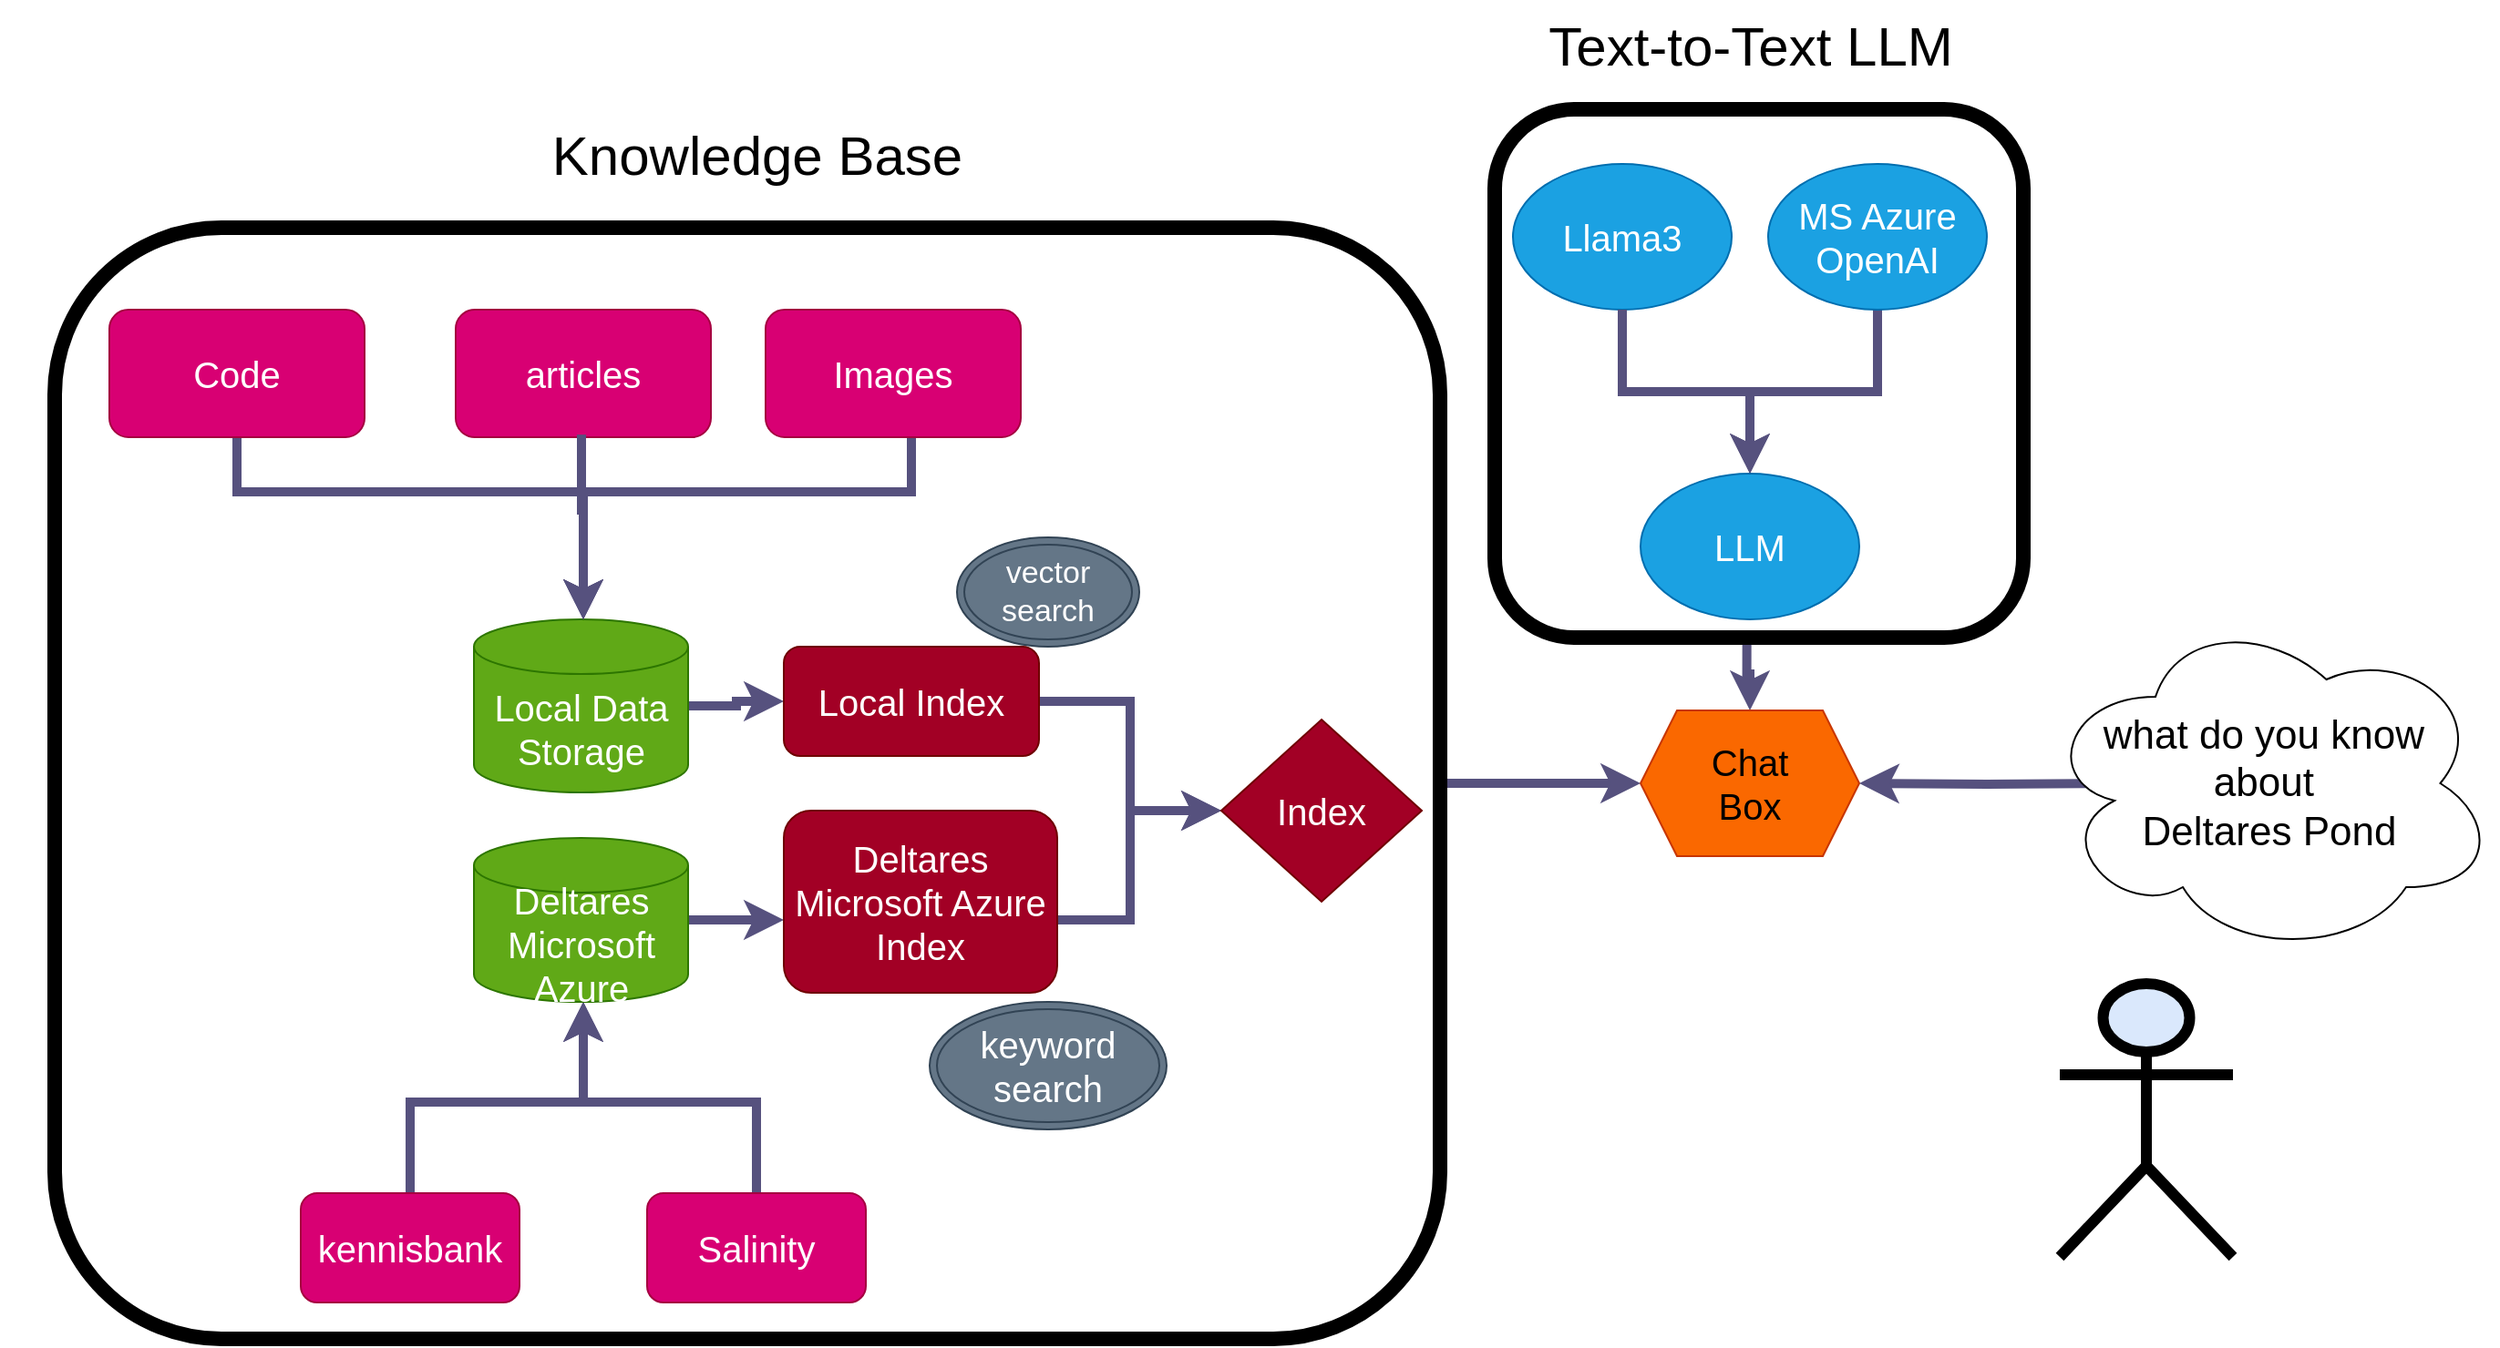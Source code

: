 <mxfile version="26.0.16" pages="3">
  <diagram name="Page-1" id="42ZcSsnmqIgBOQyMRfyv">
    <mxGraphModel dx="1509" dy="880" grid="1" gridSize="10" guides="1" tooltips="1" connect="1" arrows="1" fold="1" page="1" pageScale="1" pageWidth="1100" pageHeight="850" math="0" shadow="0">
      <root>
        <mxCell id="0" />
        <mxCell id="1" parent="0" />
        <mxCell id="QR67W9Vm3KxhSN1gZ7ZL-30" style="edgeStyle=orthogonalEdgeStyle;rounded=0;orthogonalLoop=1;jettySize=auto;html=1;fillColor=#d0cee2;strokeColor=#56517e;strokeWidth=5;exitX=0.477;exitY=1.009;exitDx=0;exitDy=0;exitPerimeter=0;" parent="1" source="r83mnN7YD-lBNjjITQ1E-35" target="QR67W9Vm3KxhSN1gZ7ZL-28" edge="1">
          <mxGeometry relative="1" as="geometry" />
        </mxCell>
        <mxCell id="QR67W9Vm3KxhSN1gZ7ZL-28" value="&lt;font style=&quot;font-size: 20px;&quot;&gt;Chat&lt;/font&gt;&lt;div&gt;&lt;font style=&quot;font-size: 20px;&quot;&gt;Box&lt;/font&gt;&lt;/div&gt;" style="shape=hexagon;perimeter=hexagonPerimeter2;whiteSpace=wrap;html=1;fixedSize=1;fillColor=#fa6800;fontColor=#000000;strokeColor=#C73500;" parent="1" vertex="1">
          <mxGeometry x="1110" y="390" width="120" height="80" as="geometry" />
        </mxCell>
        <mxCell id="QR67W9Vm3KxhSN1gZ7ZL-32" style="edgeStyle=orthogonalEdgeStyle;rounded=0;orthogonalLoop=1;jettySize=auto;html=1;strokeWidth=5;fillColor=#d0cee2;strokeColor=#56517e;" parent="1" target="QR67W9Vm3KxhSN1gZ7ZL-28" edge="1">
          <mxGeometry relative="1" as="geometry">
            <mxPoint x="1370" y="430" as="sourcePoint" />
          </mxGeometry>
        </mxCell>
        <mxCell id="QR67W9Vm3KxhSN1gZ7ZL-31" value="&lt;font style=&quot;font-size: 22px;&quot;&gt;what do you know&amp;nbsp;&lt;/font&gt;&lt;div&gt;&lt;font style=&quot;font-size: 22px;&quot;&gt;about&amp;nbsp;&lt;/font&gt;&lt;/div&gt;&lt;div&gt;&lt;font style=&quot;font-size: 22px;&quot;&gt;Deltares Pond&lt;/font&gt;&lt;/div&gt;" style="ellipse;shape=cloud;whiteSpace=wrap;html=1;" parent="1" vertex="1">
          <mxGeometry x="1330" y="335" width="250" height="190" as="geometry" />
        </mxCell>
        <mxCell id="x_f1X5MtUFtzSs4aatqf-1" value="" style="shape=umlActor;verticalLabelPosition=bottom;verticalAlign=top;html=1;outlineConnect=0;fillColor=#dae8fc;strokeColor=#000000;strokeWidth=6;" parent="1" vertex="1">
          <mxGeometry x="1340" y="540" width="95" height="150" as="geometry" />
        </mxCell>
        <mxCell id="r83mnN7YD-lBNjjITQ1E-34" style="edgeStyle=orthogonalEdgeStyle;rounded=0;orthogonalLoop=1;jettySize=auto;html=1;strokeWidth=5;fillColor=#d0cee2;strokeColor=#56517e;" edge="1" parent="1" source="r83mnN7YD-lBNjjITQ1E-35">
          <mxGeometry relative="1" as="geometry">
            <mxPoint x="2510" y="510" as="sourcePoint" />
          </mxGeometry>
        </mxCell>
        <mxCell id="r83mnN7YD-lBNjjITQ1E-59" value="" style="group" vertex="1" connectable="0" parent="1">
          <mxGeometry x="1030" width="290" height="350" as="geometry" />
        </mxCell>
        <mxCell id="r83mnN7YD-lBNjjITQ1E-57" value="&lt;font style=&quot;font-size: 30px;&quot;&gt;Text-to-Text LLM&lt;/font&gt;" style="text;html=1;align=center;verticalAlign=middle;resizable=0;points=[];autosize=1;strokeColor=none;fillColor=none;" vertex="1" parent="r83mnN7YD-lBNjjITQ1E-59">
          <mxGeometry x="15" width="250" height="50" as="geometry" />
        </mxCell>
        <mxCell id="r83mnN7YD-lBNjjITQ1E-35" value="" style="rounded=1;whiteSpace=wrap;html=1;fillColor=none;strokeWidth=8;strokeColor=#000000;" vertex="1" parent="r83mnN7YD-lBNjjITQ1E-59">
          <mxGeometry y="60" width="290" height="290" as="geometry" />
        </mxCell>
        <mxCell id="QR67W9Vm3KxhSN1gZ7ZL-12" value="&lt;font style=&quot;font-size: 20px;&quot;&gt;Llama3&lt;/font&gt;" style="ellipse;whiteSpace=wrap;html=1;fillColor=#1ba1e2;fontColor=#ffffff;strokeColor=#006EAF;" parent="r83mnN7YD-lBNjjITQ1E-59" vertex="1">
          <mxGeometry x="10" y="90" width="120" height="80" as="geometry" />
        </mxCell>
        <mxCell id="QR67W9Vm3KxhSN1gZ7ZL-21" style="edgeStyle=orthogonalEdgeStyle;rounded=0;orthogonalLoop=1;jettySize=auto;html=1;strokeWidth=5;fillColor=#d0cee2;strokeColor=#56517e;" parent="r83mnN7YD-lBNjjITQ1E-59" source="QR67W9Vm3KxhSN1gZ7ZL-13" target="QR67W9Vm3KxhSN1gZ7ZL-19" edge="1">
          <mxGeometry relative="1" as="geometry" />
        </mxCell>
        <mxCell id="QR67W9Vm3KxhSN1gZ7ZL-13" value="&lt;font style=&quot;font-size: 20px;&quot;&gt;MS Azure OpenAI&lt;/font&gt;" style="ellipse;whiteSpace=wrap;html=1;fillColor=#1ba1e2;fontColor=#ffffff;strokeColor=#006EAF;" parent="r83mnN7YD-lBNjjITQ1E-59" vertex="1">
          <mxGeometry x="150" y="90" width="120" height="80" as="geometry" />
        </mxCell>
        <mxCell id="QR67W9Vm3KxhSN1gZ7ZL-19" value="&lt;font style=&quot;font-size: 20px;&quot;&gt;LLM&lt;/font&gt;" style="ellipse;whiteSpace=wrap;html=1;fillColor=#1ba1e2;fontColor=#ffffff;strokeColor=#006EAF;" parent="r83mnN7YD-lBNjjITQ1E-59" vertex="1">
          <mxGeometry x="80" y="260" width="120" height="80" as="geometry" />
        </mxCell>
        <mxCell id="r83mnN7YD-lBNjjITQ1E-3" style="edgeStyle=orthogonalEdgeStyle;rounded=0;orthogonalLoop=1;jettySize=auto;html=1;strokeWidth=5;fillColor=#d0cee2;strokeColor=#56517e;exitX=0.5;exitY=1;exitDx=0;exitDy=0;" edge="1" parent="r83mnN7YD-lBNjjITQ1E-59" source="QR67W9Vm3KxhSN1gZ7ZL-12" target="QR67W9Vm3KxhSN1gZ7ZL-19">
          <mxGeometry relative="1" as="geometry">
            <mxPoint x="220" y="180" as="sourcePoint" />
            <mxPoint x="150" y="270" as="targetPoint" />
          </mxGeometry>
        </mxCell>
        <mxCell id="r83mnN7YD-lBNjjITQ1E-60" value="" style="group" vertex="1" connectable="0" parent="1">
          <mxGeometry x="210" y="60" width="790" height="675" as="geometry" />
        </mxCell>
        <mxCell id="r83mnN7YD-lBNjjITQ1E-8" value="&lt;font style=&quot;font-size: 30px; color: rgb(0, 0, 0);&quot;&gt;Knowledge Base&lt;/font&gt;" style="text;html=1;align=center;verticalAlign=middle;resizable=0;points=[];autosize=1;strokeColor=none;fillColor=none;" vertex="1" parent="r83mnN7YD-lBNjjITQ1E-60">
          <mxGeometry x="290" width="250" height="50" as="geometry" />
        </mxCell>
        <mxCell id="QR67W9Vm3KxhSN1gZ7ZL-29" style="edgeStyle=orthogonalEdgeStyle;rounded=0;orthogonalLoop=1;jettySize=auto;html=1;strokeWidth=5;fillColor=#d0cee2;strokeColor=#56517e;" parent="r83mnN7YD-lBNjjITQ1E-60" source="2GHuVMUSg7naTvf67eaH-2" target="QR67W9Vm3KxhSN1gZ7ZL-28" edge="1">
          <mxGeometry relative="1" as="geometry">
            <mxPoint x="810" y="355" as="sourcePoint" />
          </mxGeometry>
        </mxCell>
        <mxCell id="2GHuVMUSg7naTvf67eaH-2" value="" style="rounded=1;whiteSpace=wrap;html=1;fillColor=none;strokeWidth=8;strokeColor=#000000;" vertex="1" parent="r83mnN7YD-lBNjjITQ1E-60">
          <mxGeometry x="30" y="65" width="760" height="610" as="geometry" />
        </mxCell>
        <mxCell id="QR67W9Vm3KxhSN1gZ7ZL-11" style="edgeStyle=orthogonalEdgeStyle;rounded=0;orthogonalLoop=1;jettySize=auto;html=1;strokeWidth=5;fillColor=#d0cee2;strokeColor=#56517e;" parent="r83mnN7YD-lBNjjITQ1E-60" source="QR67W9Vm3KxhSN1gZ7ZL-22" target="QR67W9Vm3KxhSN1gZ7ZL-3" edge="1">
          <mxGeometry relative="1" as="geometry">
            <mxPoint x="390" y="325" as="sourcePoint" />
            <Array as="points">
              <mxPoint x="404" y="328" />
              <mxPoint x="404" y="325" />
            </Array>
          </mxGeometry>
        </mxCell>
        <mxCell id="QR67W9Vm3KxhSN1gZ7ZL-10" style="edgeStyle=orthogonalEdgeStyle;rounded=0;orthogonalLoop=1;jettySize=auto;html=1;strokeWidth=5;fillColor=#d0cee2;strokeColor=#56517e;" parent="r83mnN7YD-lBNjjITQ1E-60" source="QR67W9Vm3KxhSN1gZ7ZL-23" target="QR67W9Vm3KxhSN1gZ7ZL-4" edge="1">
          <mxGeometry relative="1" as="geometry">
            <mxPoint x="390" y="445" as="sourcePoint" />
            <Array as="points">
              <mxPoint x="420" y="445" />
              <mxPoint x="420" y="445" />
            </Array>
          </mxGeometry>
        </mxCell>
        <mxCell id="QR67W9Vm3KxhSN1gZ7ZL-15" style="edgeStyle=orthogonalEdgeStyle;rounded=0;orthogonalLoop=1;jettySize=auto;html=1;strokeWidth=5;fillColor=#d0cee2;strokeColor=#56517e;" parent="r83mnN7YD-lBNjjITQ1E-60" source="QR67W9Vm3KxhSN1gZ7ZL-3" target="QR67W9Vm3KxhSN1gZ7ZL-14" edge="1">
          <mxGeometry relative="1" as="geometry" />
        </mxCell>
        <mxCell id="QR67W9Vm3KxhSN1gZ7ZL-3" value="&lt;font&gt;Local Index&lt;/font&gt;" style="rounded=1;whiteSpace=wrap;html=1;fillColor=#a20025;fontColor=#ffffff;strokeColor=#6F0000;fontSize=20;" parent="r83mnN7YD-lBNjjITQ1E-60" vertex="1">
          <mxGeometry x="430" y="295" width="140" height="60" as="geometry" />
        </mxCell>
        <mxCell id="QR67W9Vm3KxhSN1gZ7ZL-16" style="edgeStyle=orthogonalEdgeStyle;rounded=0;orthogonalLoop=1;jettySize=auto;html=1;strokeWidth=5;fillColor=#d0cee2;strokeColor=#56517e;" parent="r83mnN7YD-lBNjjITQ1E-60" source="QR67W9Vm3KxhSN1gZ7ZL-4" target="QR67W9Vm3KxhSN1gZ7ZL-14" edge="1">
          <mxGeometry relative="1" as="geometry">
            <Array as="points">
              <mxPoint x="620" y="445" />
              <mxPoint x="620" y="385" />
            </Array>
          </mxGeometry>
        </mxCell>
        <mxCell id="QR67W9Vm3KxhSN1gZ7ZL-4" value="&lt;font&gt;Deltares&lt;/font&gt;&lt;div&gt;&lt;font&gt;Microsoft Azure&lt;/font&gt;&lt;/div&gt;&lt;div&gt;&lt;font&gt;Index&lt;/font&gt;&lt;/div&gt;" style="rounded=1;whiteSpace=wrap;html=1;fillColor=#a20025;fontColor=#ffffff;strokeColor=#6F0000;fontSize=20;" parent="r83mnN7YD-lBNjjITQ1E-60" vertex="1">
          <mxGeometry x="430" y="385" width="150" height="100" as="geometry" />
        </mxCell>
        <mxCell id="QR67W9Vm3KxhSN1gZ7ZL-7" style="edgeStyle=orthogonalEdgeStyle;rounded=0;orthogonalLoop=1;jettySize=auto;html=1;exitX=0.5;exitY=0;exitDx=0;exitDy=0;strokeWidth=5;fillColor=#d0cee2;strokeColor=#56517e;" parent="r83mnN7YD-lBNjjITQ1E-60" source="QR67W9Vm3KxhSN1gZ7ZL-5" edge="1" target="QR67W9Vm3KxhSN1gZ7ZL-23">
          <mxGeometry relative="1" as="geometry">
            <mxPoint x="320" y="485" as="targetPoint" />
            <Array as="points">
              <mxPoint x="225" y="545" />
              <mxPoint x="320" y="545" />
            </Array>
          </mxGeometry>
        </mxCell>
        <mxCell id="QR67W9Vm3KxhSN1gZ7ZL-5" value="&lt;font style=&quot;font-size: 20px;&quot;&gt;kennisbank&lt;/font&gt;" style="rounded=1;whiteSpace=wrap;html=1;fillColor=#d80073;fontColor=#ffffff;strokeColor=#A50040;" parent="r83mnN7YD-lBNjjITQ1E-60" vertex="1">
          <mxGeometry x="165" y="595" width="120" height="60" as="geometry" />
        </mxCell>
        <mxCell id="QR67W9Vm3KxhSN1gZ7ZL-8" style="edgeStyle=orthogonalEdgeStyle;rounded=0;orthogonalLoop=1;jettySize=auto;html=1;strokeWidth=5;fillColor=#d0cee2;strokeColor=#56517e;" parent="r83mnN7YD-lBNjjITQ1E-60" source="QR67W9Vm3KxhSN1gZ7ZL-6" target="QR67W9Vm3KxhSN1gZ7ZL-23" edge="1">
          <mxGeometry relative="1" as="geometry">
            <mxPoint x="320.059" y="500.0" as="targetPoint" />
            <Array as="points">
              <mxPoint x="415" y="545" />
              <mxPoint x="320" y="545" />
            </Array>
          </mxGeometry>
        </mxCell>
        <mxCell id="QR67W9Vm3KxhSN1gZ7ZL-6" value="&lt;font style=&quot;font-size: 20px;&quot;&gt;Salinity&lt;/font&gt;" style="rounded=1;whiteSpace=wrap;html=1;fillColor=#d80073;fontColor=#ffffff;strokeColor=#A50040;" parent="r83mnN7YD-lBNjjITQ1E-60" vertex="1">
          <mxGeometry x="355" y="595" width="120" height="60" as="geometry" />
        </mxCell>
        <mxCell id="QR67W9Vm3KxhSN1gZ7ZL-14" value="&lt;font style=&quot;font-size: 20px;&quot;&gt;Index&lt;/font&gt;" style="rhombus;whiteSpace=wrap;html=1;fillColor=#a20025;fontColor=#ffffff;strokeColor=#6F0000;" parent="r83mnN7YD-lBNjjITQ1E-60" vertex="1">
          <mxGeometry x="670" y="335" width="110" height="100" as="geometry" />
        </mxCell>
        <mxCell id="QR67W9Vm3KxhSN1gZ7ZL-22" value="&lt;span style=&quot;color: rgb(255, 255, 255);&quot;&gt;&lt;font style=&quot;font-size: 20px;&quot;&gt;Local Data Storage&lt;/font&gt;&lt;/span&gt;" style="shape=cylinder3;whiteSpace=wrap;html=1;boundedLbl=1;backgroundOutline=1;size=15;fillColor=#60a917;fontColor=#ffffff;strokeColor=#2D7600;" parent="r83mnN7YD-lBNjjITQ1E-60" vertex="1">
          <mxGeometry x="260" y="280" width="117.5" height="95" as="geometry" />
        </mxCell>
        <mxCell id="QR67W9Vm3KxhSN1gZ7ZL-23" value="&lt;font style=&quot;font-size: 20px;&quot;&gt;Deltares&lt;/font&gt;&lt;div&gt;&lt;font style=&quot;font-size: 20px;&quot;&gt;Microsoft Azure&lt;/font&gt;&lt;/div&gt;" style="shape=cylinder3;whiteSpace=wrap;html=1;boundedLbl=1;backgroundOutline=1;size=15;fillColor=#60a917;fontColor=#ffffff;strokeColor=#2D7600;" parent="r83mnN7YD-lBNjjITQ1E-60" vertex="1">
          <mxGeometry x="260" y="400" width="117.5" height="90" as="geometry" />
        </mxCell>
        <mxCell id="QR67W9Vm3KxhSN1gZ7ZL-26" value="&lt;font style=&quot;font-size: 20px;&quot;&gt;keyword search&lt;/font&gt;" style="ellipse;shape=doubleEllipse;whiteSpace=wrap;html=1;fillColor=#647687;fontColor=#ffffff;strokeColor=#314354;" parent="r83mnN7YD-lBNjjITQ1E-60" vertex="1">
          <mxGeometry x="510" y="490" width="130" height="70" as="geometry" />
        </mxCell>
        <mxCell id="QR67W9Vm3KxhSN1gZ7ZL-27" value="&lt;span style=&quot;font-size: 17px;&quot;&gt;vector search&lt;/span&gt;" style="ellipse;shape=doubleEllipse;whiteSpace=wrap;html=1;fillColor=#647687;fontColor=#ffffff;strokeColor=#314354;" parent="r83mnN7YD-lBNjjITQ1E-60" vertex="1">
          <mxGeometry x="525" y="235" width="100" height="60" as="geometry" />
        </mxCell>
        <mxCell id="CoxAZPX0oLlSeryDX0w3-4" style="edgeStyle=orthogonalEdgeStyle;rounded=0;orthogonalLoop=1;jettySize=auto;html=1;strokeWidth=5;fillColor=#d0cee2;strokeColor=#56517e;" parent="r83mnN7YD-lBNjjITQ1E-60" source="CoxAZPX0oLlSeryDX0w3-1" target="QR67W9Vm3KxhSN1gZ7ZL-22" edge="1">
          <mxGeometry relative="1" as="geometry">
            <Array as="points">
              <mxPoint x="130" y="210" />
              <mxPoint x="320" y="210" />
            </Array>
            <mxPoint x="320" y="240.0" as="targetPoint" />
          </mxGeometry>
        </mxCell>
        <mxCell id="CoxAZPX0oLlSeryDX0w3-1" value="&lt;font style=&quot;font-size: 20px;&quot;&gt;Code&lt;/font&gt;" style="rounded=1;whiteSpace=wrap;html=1;fillColor=#d80073;fontColor=#ffffff;strokeColor=#A50040;" parent="r83mnN7YD-lBNjjITQ1E-60" vertex="1">
          <mxGeometry x="60" y="110" width="140" height="70" as="geometry" />
        </mxCell>
        <mxCell id="CoxAZPX0oLlSeryDX0w3-6" style="edgeStyle=orthogonalEdgeStyle;rounded=0;orthogonalLoop=1;jettySize=auto;html=1;strokeWidth=5;fillColor=#d0cee2;strokeColor=#56517e;" parent="r83mnN7YD-lBNjjITQ1E-60" source="CoxAZPX0oLlSeryDX0w3-2" target="QR67W9Vm3KxhSN1gZ7ZL-22" edge="1">
          <mxGeometry relative="1" as="geometry">
            <Array as="points">
              <mxPoint x="500" y="210" />
              <mxPoint x="320" y="210" />
            </Array>
            <mxPoint x="320" y="240.0" as="targetPoint" />
          </mxGeometry>
        </mxCell>
        <mxCell id="CoxAZPX0oLlSeryDX0w3-2" value="&lt;font style=&quot;font-size: 20px;&quot;&gt;Images&lt;/font&gt;" style="rounded=1;whiteSpace=wrap;html=1;fillColor=#d80073;fontColor=#ffffff;strokeColor=#A50040;" parent="r83mnN7YD-lBNjjITQ1E-60" vertex="1">
          <mxGeometry x="420" y="110" width="140" height="70" as="geometry" />
        </mxCell>
        <mxCell id="CoxAZPX0oLlSeryDX0w3-3" value="&lt;font style=&quot;font-size: 20px;&quot;&gt;articles&lt;/font&gt;" style="rounded=1;whiteSpace=wrap;html=1;fillColor=#d80073;fontColor=#ffffff;strokeColor=#A50040;" parent="r83mnN7YD-lBNjjITQ1E-60" vertex="1">
          <mxGeometry x="250" y="110" width="140" height="70" as="geometry" />
        </mxCell>
        <mxCell id="r83mnN7YD-lBNjjITQ1E-6" style="edgeStyle=orthogonalEdgeStyle;rounded=0;orthogonalLoop=1;jettySize=auto;html=1;strokeWidth=5;fillColor=#d0cee2;strokeColor=#56517e;exitX=0.475;exitY=1.016;exitDx=0;exitDy=0;exitPerimeter=0;" edge="1" parent="r83mnN7YD-lBNjjITQ1E-60" source="CoxAZPX0oLlSeryDX0w3-3" target="QR67W9Vm3KxhSN1gZ7ZL-22">
          <mxGeometry relative="1" as="geometry">
            <Array as="points">
              <mxPoint x="319" y="181" />
              <mxPoint x="319" y="220" />
              <mxPoint x="320" y="220" />
            </Array>
            <mxPoint x="510" y="190" as="sourcePoint" />
            <mxPoint x="330" y="290" as="targetPoint" />
          </mxGeometry>
        </mxCell>
      </root>
    </mxGraphModel>
  </diagram>
  <diagram id="4jkvwixkNXDi9YRlIxZE" name="Page-2">
    <mxGraphModel dx="3968" dy="2522" grid="1" gridSize="10" guides="1" tooltips="1" connect="1" arrows="1" fold="1" page="1" pageScale="1" pageWidth="1100" pageHeight="850" math="0" shadow="0">
      <root>
        <mxCell id="0" />
        <mxCell id="1" parent="0" />
        <mxCell id="KbinfF8NRxQVvIeuPpTT-3" style="edgeStyle=orthogonalEdgeStyle;rounded=0;orthogonalLoop=1;jettySize=auto;html=1;strokeWidth=4;" parent="1" source="2mhVUNY-lQREIk6vihkE-32" target="KbinfF8NRxQVvIeuPpTT-2" edge="1">
          <mxGeometry relative="1" as="geometry">
            <Array as="points">
              <mxPoint x="960" y="440" />
              <mxPoint x="725" y="440" />
            </Array>
          </mxGeometry>
        </mxCell>
        <mxCell id="KbinfF8NRxQVvIeuPpTT-4" style="edgeStyle=orthogonalEdgeStyle;rounded=0;orthogonalLoop=1;jettySize=auto;html=1;strokeWidth=4;exitX=0.5;exitY=1;exitDx=0;exitDy=0;" parent="1" source="2mhVUNY-lQREIk6vihkE-32" target="KbinfF8NRxQVvIeuPpTT-1" edge="1">
          <mxGeometry relative="1" as="geometry">
            <Array as="points">
              <mxPoint x="960" y="440" />
              <mxPoint x="1760" y="440" />
            </Array>
          </mxGeometry>
        </mxCell>
        <mxCell id="2mhVUNY-lQREIk6vihkE-20" style="edgeStyle=orthogonalEdgeStyle;rounded=0;orthogonalLoop=1;jettySize=auto;html=1;strokeWidth=4;exitX=0.5;exitY=1;exitDx=0;exitDy=0;" parent="1" source="2mhVUNY-lQREIk6vihkE-32" target="2mhVUNY-lQREIk6vihkE-19" edge="1">
          <mxGeometry relative="1" as="geometry">
            <Array as="points">
              <mxPoint x="960" y="440" />
              <mxPoint x="1075" y="440" />
            </Array>
          </mxGeometry>
        </mxCell>
        <mxCell id="2mhVUNY-lQREIk6vihkE-21" style="edgeStyle=orthogonalEdgeStyle;rounded=0;orthogonalLoop=1;jettySize=auto;html=1;strokeWidth=4;exitX=0;exitY=1;exitDx=0;exitDy=0;" parent="1" source="2mhVUNY-lQREIk6vihkE-32" target="2mhVUNY-lQREIk6vihkE-18" edge="1">
          <mxGeometry relative="1" as="geometry">
            <Array as="points">
              <mxPoint x="960" y="267" />
              <mxPoint x="960" y="440" />
              <mxPoint x="1395" y="440" />
            </Array>
          </mxGeometry>
        </mxCell>
        <mxCell id="Z5T7eEKXXG9rLNKZYchb-12" value="&lt;font style=&quot;font-size: 30px;&quot;&gt;Vision LLM&lt;/font&gt;" style="ellipse;whiteSpace=wrap;html=1;fillColor=#1ba1e2;fontColor=#ffffff;strokeColor=#006EAF;" parent="1" vertex="1">
          <mxGeometry x="850" y="-510" width="220" height="160" as="geometry" />
        </mxCell>
        <mxCell id="Z5T7eEKXXG9rLNKZYchb-28" style="edgeStyle=orthogonalEdgeStyle;rounded=0;orthogonalLoop=1;jettySize=auto;html=1;entryX=0.5;entryY=0;entryDx=0;entryDy=0;strokeWidth=3;" parent="1" source="Z5T7eEKXXG9rLNKZYchb-18" target="Z5T7eEKXXG9rLNKZYchb-12" edge="1">
          <mxGeometry relative="1" as="geometry" />
        </mxCell>
        <mxCell id="Z5T7eEKXXG9rLNKZYchb-18" value="&lt;font style=&quot;font-size: 25px;&quot;&gt;Image&lt;/font&gt;" style="rounded=1;whiteSpace=wrap;html=1;fillColor=#d80073;fontColor=#ffffff;strokeColor=#A50040;" parent="1" vertex="1">
          <mxGeometry x="880" y="-720" width="140" height="70" as="geometry" />
        </mxCell>
        <mxCell id="Z5T7eEKXXG9rLNKZYchb-31" value="" style="group" parent="1" vertex="1" connectable="0">
          <mxGeometry x="-510" y="-820" width="980" height="780" as="geometry" />
        </mxCell>
        <mxCell id="Z5T7eEKXXG9rLNKZYchb-29" value="&lt;div style=&quot;&quot;&gt;&lt;pre style=&quot;text-align: left; font-family: &amp;quot;JetBrains Mono&amp;quot;, monospace; font-size: 16px;&quot;&gt;&lt;br&gt;&lt;/pre&gt;&lt;/div&gt;" style="strokeWidth=2;html=1;shape=mxgraph.flowchart.multi-document;whiteSpace=wrap;" parent="Z5T7eEKXXG9rLNKZYchb-31" vertex="1">
          <mxGeometry width="980" height="780" as="geometry" />
        </mxCell>
        <mxCell id="Z5T7eEKXXG9rLNKZYchb-30" value="&lt;h1 style=&quot;margin-top: 0px; font-size: 20px;&quot;&gt;&lt;font style=&quot;font-size: 20px;&quot;&gt;&lt;br&gt;&lt;/font&gt;&lt;/h1&gt;&lt;div style=&quot;font-size: 20px;&quot;&gt;&lt;pre style=&quot;font-family: &amp;quot;JetBrains Mono&amp;quot;, monospace;&quot;&gt;&lt;font style=&quot;font-size: 20px;&quot; color=&quot;#fff2cc&quot;&gt;I have an image of a pond and its surrounding area. &lt;/font&gt;&lt;/pre&gt;&lt;pre style=&quot;text-align: center; font-family: &amp;quot;JetBrains Mono&amp;quot;, monospace;&quot;&gt;&lt;div style=&quot;text-align: left;&quot;&gt;&lt;span style=&quot;color: rgb(255, 242, 204); background-color: initial; white-space: normal;&quot;&gt;&lt;font style=&quot;font-size: 20px;&quot;&gt;Please analyze and describe the ecosystem of the pond in detail.&lt;/font&gt;&lt;/span&gt;&lt;/div&gt;&lt;font style=&quot;font-size: 20px;&quot; color=&quot;#fff2cc&quot;&gt;&lt;div style=&quot;text-align: left;&quot;&gt;&lt;span style=&quot;background-color: initial; white-space: normal;&quot;&gt;- Focus on identifying visible plant species, types of wildlife, and any signs of ecosystem health,&amp;nbsp;&lt;span style=&quot;white-space: pre;&quot;&gt;&#x9;&lt;/span&gt;such as water&amp;nbsp;&lt;/span&gt;&lt;span style=&quot;background-color: initial; white-space: normal;&quot;&gt;clarity, presence of algae, and biodiversity indicators.&amp;nbsp;&lt;/span&gt;&lt;/div&gt;&lt;div style=&quot;text-align: left;&quot;&gt;&lt;span style=&quot;background-color: initial; white-space: normal;&quot;&gt;&lt;br&gt;&lt;/span&gt;&lt;/div&gt;&lt;div style=&quot;text-align: left;&quot;&gt;&lt;span style=&quot;background-color: initial; white-space: normal;&quot;&gt;- Assess the water quality based on visible factors like&amp;nbsp;&lt;/span&gt;&lt;span style=&quot;background-color: initial; white-space: normal;&quot;&gt;clarity, presence of pollutants, or excessive&amp;nbsp;&lt;span style=&quot;white-space: pre;&quot;&gt;&#x9;&lt;/span&gt;algae, and discuss whether the pond’s conditions would be suitable&amp;nbsp;&lt;/span&gt;&lt;span style=&quot;background-color: initial; white-space: normal;&quot;&gt;for ducks, geese, fish, and other&amp;nbsp;&lt;span style=&quot;white-space: pre;&quot;&gt;&#x9;&lt;/span&gt;waterfowl.&amp;nbsp;&lt;/span&gt;&lt;/div&gt;&lt;div style=&quot;text-align: left;&quot;&gt;&lt;span style=&quot;background-color: initial; white-space: normal;&quot;&gt;&lt;br&gt;&lt;/span&gt;&lt;/div&gt;&lt;div style=&quot;text-align: left;&quot;&gt;&lt;span style=&quot;background-color: initial; white-space: normal;&quot;&gt;- Estimate the pond’s depth based on visual cues (such as the slope of the banks or reflections) and any signs of&amp;nbsp;&lt;/span&gt;&lt;span style=&quot;background-color: initial; white-space: normal;&quot;&gt;deeper or shallower areas. Additionally, describe the surrounding ecosystem, including visible vegetation types,&amp;nbsp;&lt;/span&gt;&lt;span style=&quot;background-color: initial; white-space: normal;&quot;&gt;habitat conditions, and potential impacts from human activities, if present.&amp;nbsp;&lt;/span&gt;&lt;/div&gt;&lt;div style=&quot;text-align: left;&quot;&gt;&lt;span style=&quot;background-color: initial; white-space: normal;&quot;&gt;&lt;br&gt;&lt;/span&gt;&lt;/div&gt;&lt;div style=&quot;text-align: left;&quot;&gt;&lt;span style=&quot;background-color: initial; white-space: normal;&quot;&gt;- Offer insights into the overall health&amp;nbsp;&lt;/span&gt;&lt;span style=&quot;background-color: initial; white-space: normal;&quot;&gt;of both the pond and its surrounding ecosystem, and suggest what further&amp;nbsp;&lt;/span&gt;&lt;span style=&quot;background-color: initial; white-space: normal;&quot;&gt;observations could enhance the understanding of the pond&#39;s suitability as a habitat for various species and its&amp;nbsp;&lt;/span&gt;&lt;span style=&quot;background-color: initial; white-space: normal;&quot;&gt;ecological health.&lt;/span&gt;&lt;/div&gt;&lt;/font&gt;&lt;/pre&gt;&lt;/div&gt;" style="text;html=1;whiteSpace=wrap;overflow=hidden;rounded=0;" parent="Z5T7eEKXXG9rLNKZYchb-31" vertex="1">
          <mxGeometry x="30" y="100" width="880" height="550" as="geometry" />
        </mxCell>
        <mxCell id="Z5T7eEKXXG9rLNKZYchb-32" style="edgeStyle=orthogonalEdgeStyle;rounded=0;orthogonalLoop=1;jettySize=auto;html=1;strokeWidth=4;" parent="1" source="Z5T7eEKXXG9rLNKZYchb-29" target="Z5T7eEKXXG9rLNKZYchb-12" edge="1">
          <mxGeometry relative="1" as="geometry" />
        </mxCell>
        <mxCell id="KbinfF8NRxQVvIeuPpTT-1" value="&lt;font style=&quot;font-size: 20px;&quot;&gt;Agent 1&lt;/font&gt;&lt;div style=&quot;font-size: 20px;&quot;&gt;&lt;font style=&quot;font-size: 20px;&quot;&gt;Sources and References&lt;/font&gt;&lt;/div&gt;" style="shape=parallelogram;perimeter=parallelogramPerimeter;whiteSpace=wrap;html=1;fixedSize=1;fillColor=#008a00;fontColor=#ffffff;strokeColor=#005700;" parent="1" vertex="1">
          <mxGeometry x="1630" y="520" width="260" height="100" as="geometry" />
        </mxCell>
        <mxCell id="KbinfF8NRxQVvIeuPpTT-2" value="&lt;font style=&quot;font-size: 20px;&quot;&gt;Agent 1&lt;/font&gt;&lt;div style=&quot;font-size: 20px;&quot;&gt;&lt;font style=&quot;font-size: 20px;&quot;&gt;Analyze Ducks/geese Habitats&lt;/font&gt;&lt;/div&gt;" style="shape=parallelogram;perimeter=parallelogramPerimeter;whiteSpace=wrap;html=1;fixedSize=1;fillColor=#008a00;fontColor=#ffffff;strokeColor=#005700;" parent="1" vertex="1">
          <mxGeometry x="610" y="510" width="230" height="100" as="geometry" />
        </mxCell>
        <mxCell id="KbinfF8NRxQVvIeuPpTT-5" value="" style="group" parent="1" vertex="1" connectable="0">
          <mxGeometry x="-350" y="440" width="800" height="780" as="geometry" />
        </mxCell>
        <mxCell id="KbinfF8NRxQVvIeuPpTT-6" value="&lt;div style=&quot;&quot;&gt;&lt;pre style=&quot;text-align: left; font-family: &amp;quot;JetBrains Mono&amp;quot;, monospace; font-size: 16px;&quot;&gt;&lt;br&gt;&lt;/pre&gt;&lt;/div&gt;" style="strokeWidth=2;html=1;shape=mxgraph.flowchart.multi-document;whiteSpace=wrap;" parent="KbinfF8NRxQVvIeuPpTT-5" vertex="1">
          <mxGeometry y="200" width="800" height="580" as="geometry" />
        </mxCell>
        <mxCell id="KbinfF8NRxQVvIeuPpTT-7" value="&lt;h1 style=&quot;margin-top: 0px;&quot;&gt;&lt;span style=&quot;font-size: 20px;&quot;&gt;&lt;font color=&quot;#fff2cc&quot;&gt;- please analyze the suitability of this pond as a habitat for ducks and geese.&amp;nbsp;&lt;/font&gt;&lt;/span&gt;&lt;/h1&gt;&lt;h1 style=&quot;margin-top: 0px;&quot;&gt;&lt;span style=&quot;font-size: 20px;&quot;&gt;&lt;font color=&quot;#fff2cc&quot;&gt;- Consider factors&amp;nbsp;&lt;/font&gt;&lt;/span&gt;&lt;span style=&quot;background-color: initial; font-weight: normal; font-size: 20px;&quot;&gt;&lt;font color=&quot;#fff2cc&quot;&gt;like water quality, availability of food sources, potential nesting areas, and any ecological impacts that&amp;nbsp;&lt;/font&gt;&lt;/span&gt;&lt;span style=&quot;background-color: initial; font-weight: normal; font-size: 20px;&quot;&gt;&lt;font color=&quot;#fff2cc&quot;&gt;might affect the health or behavior of waterfowl.&amp;nbsp;&lt;/font&gt;&lt;/span&gt;&lt;/h1&gt;&lt;h1 style=&quot;margin-top: 0px;&quot;&gt;&lt;span style=&quot;background-color: initial; font-weight: normal; font-size: 20px;&quot;&gt;&lt;font color=&quot;#fff2cc&quot;&gt;- Refer to scientific data on duck and geese habitats, health&amp;nbsp;&lt;/font&gt;&lt;/span&gt;&lt;span style=&quot;background-color: initial; font-weight: normal; font-size: 20px;&quot;&gt;&lt;font color=&quot;#fff2cc&quot;&gt;indicators, and environmental requirements.&amp;nbsp;&lt;/font&gt;&lt;/span&gt;&lt;/h1&gt;&lt;h1 style=&quot;margin-top: 0px;&quot;&gt;&lt;span style=&quot;background-color: initial; font-weight: normal; font-size: 20px;&quot;&gt;&lt;font color=&quot;#fff2cc&quot;&gt;- Please provide insights from scientific literature or ecological&amp;nbsp;&lt;/font&gt;&lt;/span&gt;&lt;span style=&quot;background-color: initial; color: rgb(255, 242, 204); font-size: 20px; font-weight: normal;&quot;&gt;studies on how these conditions would support or hinder ducks and geese in this habitat.&lt;/span&gt;&lt;/h1&gt;" style="text;html=1;whiteSpace=wrap;overflow=hidden;rounded=0;" parent="KbinfF8NRxQVvIeuPpTT-5" vertex="1">
          <mxGeometry x="16.327" y="320" width="718.367" height="370" as="geometry" />
        </mxCell>
        <mxCell id="KbinfF8NRxQVvIeuPpTT-8" style="edgeStyle=orthogonalEdgeStyle;rounded=0;orthogonalLoop=1;jettySize=auto;html=1;strokeWidth=5;" parent="1" source="KbinfF8NRxQVvIeuPpTT-6" target="KbinfF8NRxQVvIeuPpTT-2" edge="1">
          <mxGeometry relative="1" as="geometry" />
        </mxCell>
        <mxCell id="2mhVUNY-lQREIk6vihkE-1" style="edgeStyle=orthogonalEdgeStyle;rounded=0;orthogonalLoop=1;jettySize=auto;html=1;strokeWidth=4;" parent="1" source="2mhVUNY-lQREIk6vihkE-14" target="2mhVUNY-lQREIk6vihkE-4" edge="1">
          <mxGeometry relative="1" as="geometry">
            <mxPoint x="-145" y="220" as="sourcePoint" />
          </mxGeometry>
        </mxCell>
        <mxCell id="2mhVUNY-lQREIk6vihkE-2" style="edgeStyle=orthogonalEdgeStyle;rounded=0;orthogonalLoop=1;jettySize=auto;html=1;strokeWidth=4;" parent="1" source="2mhVUNY-lQREIk6vihkE-15" target="2mhVUNY-lQREIk6vihkE-6" edge="1">
          <mxGeometry relative="1" as="geometry">
            <mxPoint x="-145" y="340" as="sourcePoint" />
          </mxGeometry>
        </mxCell>
        <mxCell id="2mhVUNY-lQREIk6vihkE-3" style="edgeStyle=orthogonalEdgeStyle;rounded=0;orthogonalLoop=1;jettySize=auto;html=1;strokeWidth=4;" parent="1" source="2mhVUNY-lQREIk6vihkE-4" target="2mhVUNY-lQREIk6vihkE-11" edge="1">
          <mxGeometry relative="1" as="geometry" />
        </mxCell>
        <mxCell id="2mhVUNY-lQREIk6vihkE-4" value="&lt;font style=&quot;font-size: 17px;&quot;&gt;Local Index&lt;/font&gt;" style="rounded=1;whiteSpace=wrap;html=1;fillColor=#a20025;fontColor=#ffffff;strokeColor=#6F0000;" parent="1" vertex="1">
          <mxGeometry x="-85" y="190" width="120" height="60" as="geometry" />
        </mxCell>
        <mxCell id="2mhVUNY-lQREIk6vihkE-5" style="edgeStyle=orthogonalEdgeStyle;rounded=0;orthogonalLoop=1;jettySize=auto;html=1;strokeWidth=4;" parent="1" source="2mhVUNY-lQREIk6vihkE-6" target="2mhVUNY-lQREIk6vihkE-11" edge="1">
          <mxGeometry relative="1" as="geometry">
            <Array as="points">
              <mxPoint x="85" y="340" />
              <mxPoint x="85" y="280" />
            </Array>
          </mxGeometry>
        </mxCell>
        <mxCell id="2mhVUNY-lQREIk6vihkE-6" value="&lt;font style=&quot;font-size: 17px;&quot;&gt;Deltares&lt;/font&gt;&lt;div&gt;&lt;font style=&quot;font-size: 17px;&quot;&gt;Microsoft Azure&lt;/font&gt;&lt;/div&gt;&lt;div&gt;&lt;font style=&quot;font-size: 17px;&quot;&gt;Index&lt;/font&gt;&lt;/div&gt;" style="rounded=1;whiteSpace=wrap;html=1;fillColor=#a20025;fontColor=#ffffff;strokeColor=#6F0000;" parent="1" vertex="1">
          <mxGeometry x="-85" y="300" width="130" height="80" as="geometry" />
        </mxCell>
        <mxCell id="2mhVUNY-lQREIk6vihkE-7" style="edgeStyle=orthogonalEdgeStyle;rounded=0;orthogonalLoop=1;jettySize=auto;html=1;exitX=0.5;exitY=0;exitDx=0;exitDy=0;strokeWidth=4;" parent="1" source="2mhVUNY-lQREIk6vihkE-8" edge="1">
          <mxGeometry relative="1" as="geometry">
            <mxPoint x="-205" y="370" as="targetPoint" />
            <Array as="points">
              <mxPoint x="-300" y="430" />
              <mxPoint x="-205" y="430" />
            </Array>
          </mxGeometry>
        </mxCell>
        <mxCell id="2mhVUNY-lQREIk6vihkE-8" value="&lt;font style=&quot;font-size: 16px;&quot;&gt;kennisbank&lt;/font&gt;" style="rounded=1;whiteSpace=wrap;html=1;fillColor=#d80073;fontColor=#ffffff;strokeColor=#A50040;" parent="1" vertex="1">
          <mxGeometry x="-360" y="480" width="120" height="60" as="geometry" />
        </mxCell>
        <mxCell id="2mhVUNY-lQREIk6vihkE-9" style="edgeStyle=orthogonalEdgeStyle;rounded=0;orthogonalLoop=1;jettySize=auto;html=1;strokeWidth=4;" parent="1" source="2mhVUNY-lQREIk6vihkE-10" target="2mhVUNY-lQREIk6vihkE-15" edge="1">
          <mxGeometry relative="1" as="geometry">
            <mxPoint x="-205" y="370" as="targetPoint" />
            <Array as="points">
              <mxPoint x="-110" y="430" />
              <mxPoint x="-205" y="430" />
            </Array>
          </mxGeometry>
        </mxCell>
        <mxCell id="2mhVUNY-lQREIk6vihkE-10" value="&lt;font style=&quot;font-size: 16px;&quot;&gt;Salinity&lt;/font&gt;" style="rounded=1;whiteSpace=wrap;html=1;fillColor=#d80073;fontColor=#ffffff;strokeColor=#A50040;" parent="1" vertex="1">
          <mxGeometry x="-170" y="480" width="120" height="60" as="geometry" />
        </mxCell>
        <mxCell id="G8LEm_AK-E_mD5ppxt9Z-2" style="edgeStyle=orthogonalEdgeStyle;rounded=0;orthogonalLoop=1;jettySize=auto;html=1;entryX=0;entryY=0.5;entryDx=0;entryDy=0;strokeWidth=7;" parent="1" source="2mhVUNY-lQREIk6vihkE-11" target="2mhVUNY-lQREIk6vihkE-32" edge="1">
          <mxGeometry relative="1" as="geometry" />
        </mxCell>
        <mxCell id="2mhVUNY-lQREIk6vihkE-11" value="&lt;font style=&quot;font-size: 16px;&quot;&gt;Index&lt;/font&gt;" style="rhombus;whiteSpace=wrap;html=1;fillColor=#a20025;fontColor=#ffffff;strokeColor=#6F0000;" parent="1" vertex="1">
          <mxGeometry x="135" y="230" width="110" height="100" as="geometry" />
        </mxCell>
        <mxCell id="2mhVUNY-lQREIk6vihkE-12" style="edgeStyle=orthogonalEdgeStyle;rounded=0;orthogonalLoop=1;jettySize=auto;html=1;strokeWidth=4;" parent="1" source="2mhVUNY-lQREIk6vihkE-13" target="2mhVUNY-lQREIk6vihkE-14" edge="1">
          <mxGeometry relative="1" as="geometry">
            <mxPoint x="-205" y="190" as="targetPoint" />
          </mxGeometry>
        </mxCell>
        <mxCell id="2mhVUNY-lQREIk6vihkE-13" value="&lt;font style=&quot;font-size: 16px;&quot;&gt;around 20 paper and article&lt;/font&gt;" style="rounded=1;whiteSpace=wrap;html=1;fillColor=#d80073;fontColor=#ffffff;strokeColor=#A50040;" parent="1" vertex="1">
          <mxGeometry x="-275" y="70" width="140" height="70" as="geometry" />
        </mxCell>
        <mxCell id="2mhVUNY-lQREIk6vihkE-14" value="&lt;span style=&quot;color: rgb(255, 255, 255); font-size: 17px;&quot;&gt;Local Data Storage&lt;/span&gt;" style="shape=cylinder3;whiteSpace=wrap;html=1;boundedLbl=1;backgroundOutline=1;size=15;fillColor=#60a917;fontColor=#ffffff;strokeColor=#2D7600;" parent="1" vertex="1">
          <mxGeometry x="-252.5" y="175" width="95" height="90" as="geometry" />
        </mxCell>
        <mxCell id="2mhVUNY-lQREIk6vihkE-15" value="&lt;font style=&quot;font-size: 17px;&quot;&gt;Deltares&lt;/font&gt;&lt;div&gt;&lt;font style=&quot;font-size: 17px;&quot;&gt;Microsoft Azure&lt;/font&gt;&lt;/div&gt;" style="shape=cylinder3;whiteSpace=wrap;html=1;boundedLbl=1;backgroundOutline=1;size=15;fillColor=#60a917;fontColor=#ffffff;strokeColor=#2D7600;" parent="1" vertex="1">
          <mxGeometry x="-252.5" y="295" width="95" height="90" as="geometry" />
        </mxCell>
        <mxCell id="2mhVUNY-lQREIk6vihkE-16" value="&lt;span style=&quot;font-size: 17px;&quot;&gt;keyword search&lt;/span&gt;" style="ellipse;shape=doubleEllipse;whiteSpace=wrap;html=1;fillColor=#647687;fontColor=#ffffff;strokeColor=#314354;" parent="1" vertex="1">
          <mxGeometry x="65" y="400" width="100" height="60" as="geometry" />
        </mxCell>
        <mxCell id="2mhVUNY-lQREIk6vihkE-17" value="&lt;span style=&quot;font-size: 17px;&quot;&gt;vector search&lt;/span&gt;" style="ellipse;shape=doubleEllipse;whiteSpace=wrap;html=1;fillColor=#647687;fontColor=#ffffff;strokeColor=#314354;" parent="1" vertex="1">
          <mxGeometry x="45" y="110" width="100" height="60" as="geometry" />
        </mxCell>
        <mxCell id="2mhVUNY-lQREIk6vihkE-18" value="&lt;font style=&quot;font-size: 20px;&quot;&gt;Agent 1&lt;/font&gt;&lt;div style=&quot;font-size: 20px;&quot;&gt;&lt;font style=&quot;font-size: 20px;&quot;&gt;Water Quality analysis&lt;/font&gt;&lt;/div&gt;" style="shape=parallelogram;perimeter=parallelogramPerimeter;whiteSpace=wrap;html=1;fixedSize=1;fillColor=#008a00;fontColor=#ffffff;strokeColor=#005700;" parent="1" vertex="1">
          <mxGeometry x="1265" y="520" width="260" height="100" as="geometry" />
        </mxCell>
        <mxCell id="2mhVUNY-lQREIk6vihkE-19" value="&lt;font style=&quot;font-size: 20px;&quot;&gt;Agent 2&lt;/font&gt;&lt;div style=&quot;font-size: 20px;&quot;&gt;&lt;font style=&quot;font-size: 20px;&quot;&gt;Analyze Fish Habitat&lt;/font&gt;&lt;/div&gt;" style="shape=parallelogram;perimeter=parallelogramPerimeter;whiteSpace=wrap;html=1;fixedSize=1;fillColor=#008a00;fontColor=#ffffff;strokeColor=#005700;" parent="1" vertex="1">
          <mxGeometry x="960" y="520" width="230" height="100" as="geometry" />
        </mxCell>
        <mxCell id="2mhVUNY-lQREIk6vihkE-22" value="" style="group" parent="1" vertex="1" connectable="0">
          <mxGeometry x="490" y="1030" width="800" height="780" as="geometry" />
        </mxCell>
        <mxCell id="2mhVUNY-lQREIk6vihkE-23" value="&lt;div style=&quot;&quot;&gt;&lt;pre style=&quot;text-align: left; font-family: &amp;quot;JetBrains Mono&amp;quot;, monospace; font-size: 16px;&quot;&gt;&lt;br&gt;&lt;/pre&gt;&lt;/div&gt;" style="strokeWidth=2;html=1;shape=mxgraph.flowchart.multi-document;whiteSpace=wrap;" parent="2mhVUNY-lQREIk6vihkE-22" vertex="1">
          <mxGeometry y="200" width="800" height="580" as="geometry" />
        </mxCell>
        <mxCell id="2mhVUNY-lQREIk6vihkE-24" value="&lt;h1 style=&quot;margin-top: 0px;&quot;&gt;&lt;font color=&quot;#fff2cc&quot;&gt;&lt;span style=&quot;font-size: 20px;&quot;&gt;- analyze the pond&#39;s suitability as a habitat for fish.&amp;nbsp;&lt;/span&gt;&lt;/font&gt;&lt;/h1&gt;&lt;h1 style=&quot;margin-top: 0px;&quot;&gt;&lt;font color=&quot;#fff2cc&quot;&gt;&lt;span style=&quot;font-size: 20px;&quot;&gt;- Consider factors such as water clarity, oxygen levels, available food sources, and any aquatic plants or algae&amp;nbsp;&lt;/span&gt;&lt;/font&gt;&lt;/h1&gt;&lt;h1 style=&quot;margin-top: 0px;&quot;&gt;&lt;font color=&quot;#fff2cc&quot;&gt;&lt;span style=&quot;font-size: 20px;&quot;&gt;that could support fish populations.&amp;nbsp;&lt;/span&gt;&lt;/font&gt;&lt;/h1&gt;&lt;h1 style=&quot;margin-top: 0px;&quot;&gt;&lt;font color=&quot;#fff2cc&quot;&gt;&lt;span style=&quot;font-size: 20px;&quot;&gt;- Provide insights from scientific literature on pond ecosystems and common&amp;nbsp;&lt;/span&gt;&lt;/font&gt;&lt;/h1&gt;&lt;h1 style=&quot;margin-top: 0px;&quot;&gt;&lt;font color=&quot;#fff2cc&quot;&gt;&lt;span style=&quot;font-size: 20px;&quot;&gt;fish species in natural ponds, and evaluate whether these conditions support a stable fish habitat.&lt;/span&gt;&lt;/font&gt;&lt;/h1&gt;" style="text;html=1;whiteSpace=wrap;overflow=hidden;rounded=0;" parent="2mhVUNY-lQREIk6vihkE-22" vertex="1">
          <mxGeometry x="16.327" y="320" width="718.367" height="370" as="geometry" />
        </mxCell>
        <mxCell id="2mhVUNY-lQREIk6vihkE-25" style="edgeStyle=orthogonalEdgeStyle;rounded=0;orthogonalLoop=1;jettySize=auto;html=1;strokeWidth=6;" parent="1" source="2mhVUNY-lQREIk6vihkE-23" target="2mhVUNY-lQREIk6vihkE-19" edge="1">
          <mxGeometry relative="1" as="geometry" />
        </mxCell>
        <mxCell id="2mhVUNY-lQREIk6vihkE-26" value="" style="group" parent="1" vertex="1" connectable="0">
          <mxGeometry x="1190" y="630" width="800" height="520" as="geometry" />
        </mxCell>
        <mxCell id="2mhVUNY-lQREIk6vihkE-27" value="&lt;div style=&quot;&quot;&gt;&lt;pre style=&quot;text-align: left; font-family: &amp;quot;JetBrains Mono&amp;quot;, monospace; font-size: 16px;&quot;&gt;&lt;br&gt;&lt;/pre&gt;&lt;/div&gt;" style="strokeWidth=2;html=1;shape=mxgraph.flowchart.multi-document;whiteSpace=wrap;" parent="2mhVUNY-lQREIk6vihkE-26" vertex="1">
          <mxGeometry y="133.333" width="800" height="386.667" as="geometry" />
        </mxCell>
        <mxCell id="2mhVUNY-lQREIk6vihkE-28" value="&lt;h1 style=&quot;margin-top: 0px;&quot;&gt;&lt;font color=&quot;#fff2cc&quot;&gt;&lt;span style=&quot;font-size: 20px;&quot;&gt;- Analyze the water quality of the pond.&amp;nbsp;&lt;/span&gt;&lt;/font&gt;&lt;/h1&gt;&lt;h1 style=&quot;margin-top: 0px;&quot;&gt;&lt;font color=&quot;#fff2cc&quot;&gt;&lt;span style=&quot;font-size: 20px;&quot;&gt;- Consider indicators like water clarity, potential algae presence, oxygen levels, pH balance, and pollutants.&amp;nbsp;&lt;/span&gt;&lt;/font&gt;&lt;/h1&gt;&lt;h1 style=&quot;margin-top: 0px;&quot;&gt;&lt;font color=&quot;#fff2cc&quot;&gt;&lt;span style=&quot;font-size: 20px;&quot;&gt;- Draw insights from scientific literature on natural pond ecosystems to evaluate water quality, particularly in&amp;nbsp;&lt;/span&gt;&lt;/font&gt;&lt;/h1&gt;&lt;h1 style=&quot;margin-top: 0px;&quot;&gt;&lt;font color=&quot;#fff2cc&quot;&gt;&lt;span style=&quot;font-size: 20px;&quot;&gt;terms of supporting a healthy ecosystem.&lt;/span&gt;&lt;/font&gt;&lt;/h1&gt;" style="text;html=1;whiteSpace=wrap;overflow=hidden;rounded=0;" parent="2mhVUNY-lQREIk6vihkE-26" vertex="1">
          <mxGeometry x="16.327" y="213.333" width="718.367" height="246.667" as="geometry" />
        </mxCell>
        <mxCell id="2mhVUNY-lQREIk6vihkE-29" style="edgeStyle=orthogonalEdgeStyle;rounded=0;orthogonalLoop=1;jettySize=auto;html=1;strokeWidth=6;" parent="1" source="2mhVUNY-lQREIk6vihkE-28" target="2mhVUNY-lQREIk6vihkE-18" edge="1">
          <mxGeometry relative="1" as="geometry">
            <mxPoint x="990" y="1500" as="sourcePoint" />
            <mxPoint x="1085" y="630" as="targetPoint" />
          </mxGeometry>
        </mxCell>
        <mxCell id="2mhVUNY-lQREIk6vihkE-31" value="" style="edgeStyle=orthogonalEdgeStyle;rounded=0;orthogonalLoop=1;jettySize=auto;html=1;strokeWidth=4;" parent="1" source="Z5T7eEKXXG9rLNKZYchb-12" target="2mhVUNY-lQREIk6vihkE-30" edge="1">
          <mxGeometry relative="1" as="geometry">
            <mxPoint x="940" y="115" as="sourcePoint" />
            <mxPoint x="1395" y="520" as="targetPoint" />
            <Array as="points" />
          </mxGeometry>
        </mxCell>
        <mxCell id="G8LEm_AK-E_mD5ppxt9Z-1" style="edgeStyle=orthogonalEdgeStyle;rounded=0;orthogonalLoop=1;jettySize=auto;html=1;" parent="1" source="2mhVUNY-lQREIk6vihkE-30" target="2mhVUNY-lQREIk6vihkE-32" edge="1">
          <mxGeometry relative="1" as="geometry" />
        </mxCell>
        <mxCell id="2mhVUNY-lQREIk6vihkE-30" value="&lt;font style=&quot;font-size: 21px;&quot;&gt;Visual detailed&amp;nbsp;&lt;/font&gt;&lt;div&gt;&lt;font style=&quot;font-size: 21px;&quot;&gt;Description of&amp;nbsp;&lt;/font&gt;&lt;/div&gt;&lt;div&gt;&lt;font style=&quot;font-size: 21px;&quot;&gt;the bond&lt;/font&gt;&lt;/div&gt;" style="ellipse;shape=cloud;whiteSpace=wrap;html=1;fillColor=#d80073;fontColor=#ffffff;strokeColor=#A50040;" parent="1" vertex="1">
          <mxGeometry x="810" y="-200" width="280" height="210" as="geometry" />
        </mxCell>
        <mxCell id="G8LEm_AK-E_mD5ppxt9Z-4" style="edgeStyle=orthogonalEdgeStyle;rounded=0;orthogonalLoop=1;jettySize=auto;html=1;strokeWidth=6;" parent="1" source="2mhVUNY-lQREIk6vihkE-32" target="G8LEm_AK-E_mD5ppxt9Z-3" edge="1">
          <mxGeometry relative="1" as="geometry" />
        </mxCell>
        <mxCell id="2mhVUNY-lQREIk6vihkE-32" value="&lt;font style=&quot;font-size: 30px;&quot;&gt;Text&amp;nbsp;&lt;/font&gt;&lt;div&gt;&lt;font style=&quot;font-size: 30px;&quot;&gt;generation&lt;/font&gt;&lt;div&gt;&lt;font style=&quot;font-size: 30px;&quot;&gt;LLM&lt;/font&gt;&lt;/div&gt;&lt;/div&gt;" style="ellipse;whiteSpace=wrap;html=1;fillColor=#1ba1e2;fontColor=#ffffff;strokeColor=#006EAF;" parent="1" vertex="1">
          <mxGeometry x="850" y="130" width="220" height="160" as="geometry" />
        </mxCell>
        <mxCell id="G8LEm_AK-E_mD5ppxt9Z-3" value="&lt;font style=&quot;font-size: 29px;&quot;&gt;Report&lt;/font&gt;" style="shape=process;whiteSpace=wrap;html=1;backgroundOutline=1;fillColor=#a20025;fontColor=#ffffff;strokeColor=#6F0000;strokeWidth=3;" parent="1" vertex="1">
          <mxGeometry x="1580" y="125" width="300" height="170" as="geometry" />
        </mxCell>
      </root>
    </mxGraphModel>
  </diagram>
  <diagram name="Copy of Page-2" id="eS5vA6bEGhfHGfBzDuLa">
    <mxGraphModel dx="4685" dy="2940" grid="1" gridSize="10" guides="1" tooltips="1" connect="1" arrows="1" fold="1" page="1" pageScale="1" pageWidth="1100" pageHeight="850" math="0" shadow="0">
      <root>
        <mxCell id="tskUEmd8dtF63uTLrd7a-0" />
        <mxCell id="tskUEmd8dtF63uTLrd7a-1" parent="tskUEmd8dtF63uTLrd7a-0" />
        <mxCell id="tskUEmd8dtF63uTLrd7a-2" style="edgeStyle=orthogonalEdgeStyle;rounded=0;orthogonalLoop=1;jettySize=auto;html=1;strokeWidth=4;" edge="1" parent="tskUEmd8dtF63uTLrd7a-1" target="tskUEmd8dtF63uTLrd7a-14">
          <mxGeometry relative="1" as="geometry">
            <Array as="points">
              <mxPoint x="960" y="440" />
              <mxPoint x="725" y="440" />
            </Array>
            <mxPoint x="960" y="440" as="sourcePoint" />
          </mxGeometry>
        </mxCell>
        <mxCell id="tskUEmd8dtF63uTLrd7a-3" style="edgeStyle=orthogonalEdgeStyle;rounded=0;orthogonalLoop=1;jettySize=auto;html=1;strokeWidth=4;" edge="1" parent="tskUEmd8dtF63uTLrd7a-1" target="tskUEmd8dtF63uTLrd7a-13">
          <mxGeometry relative="1" as="geometry">
            <Array as="points">
              <mxPoint x="960" y="440" />
              <mxPoint x="1760" y="440" />
            </Array>
            <mxPoint x="960" y="440" as="sourcePoint" />
          </mxGeometry>
        </mxCell>
        <mxCell id="tskUEmd8dtF63uTLrd7a-4" style="edgeStyle=orthogonalEdgeStyle;rounded=0;orthogonalLoop=1;jettySize=auto;html=1;strokeWidth=4;" edge="1" parent="tskUEmd8dtF63uTLrd7a-1" target="tskUEmd8dtF63uTLrd7a-38">
          <mxGeometry relative="1" as="geometry">
            <Array as="points">
              <mxPoint x="960" y="440" />
              <mxPoint x="1075" y="440" />
            </Array>
            <mxPoint x="960" y="440" as="sourcePoint" />
          </mxGeometry>
        </mxCell>
        <mxCell id="tskUEmd8dtF63uTLrd7a-5" style="edgeStyle=orthogonalEdgeStyle;rounded=0;orthogonalLoop=1;jettySize=auto;html=1;strokeWidth=4;exitX=0.5;exitY=1;exitDx=0;exitDy=0;" edge="1" parent="tskUEmd8dtF63uTLrd7a-1" source="JSlLK0XPaBMFfdSdhZNB-2" target="tskUEmd8dtF63uTLrd7a-37">
          <mxGeometry relative="1" as="geometry">
            <Array as="points">
              <mxPoint x="1395" y="440" />
            </Array>
            <mxPoint x="882.492" y="266.767" as="sourcePoint" />
          </mxGeometry>
        </mxCell>
        <mxCell id="tskUEmd8dtF63uTLrd7a-7" style="edgeStyle=orthogonalEdgeStyle;rounded=0;orthogonalLoop=1;jettySize=auto;html=1;strokeWidth=3;" edge="1" parent="tskUEmd8dtF63uTLrd7a-1" source="tskUEmd8dtF63uTLrd7a-8" target="JSlLK0XPaBMFfdSdhZNB-10">
          <mxGeometry relative="1" as="geometry">
            <mxPoint x="1165" y="-260" as="targetPoint" />
          </mxGeometry>
        </mxCell>
        <mxCell id="tskUEmd8dtF63uTLrd7a-8" value="&lt;font style=&quot;font-size: 25px;&quot;&gt;Image&lt;/font&gt;" style="rounded=1;whiteSpace=wrap;html=1;fillColor=#d80073;fontColor=#ffffff;strokeColor=#A50040;" vertex="1" parent="tskUEmd8dtF63uTLrd7a-1">
          <mxGeometry x="1095" y="-330" width="140" height="70" as="geometry" />
        </mxCell>
        <mxCell id="tskUEmd8dtF63uTLrd7a-12" style="edgeStyle=orthogonalEdgeStyle;rounded=0;orthogonalLoop=1;jettySize=auto;html=1;strokeWidth=4;entryX=0;entryY=0.5;entryDx=0;entryDy=0;" edge="1" parent="tskUEmd8dtF63uTLrd7a-1" source="tskUEmd8dtF63uTLrd7a-10" target="JSlLK0XPaBMFfdSdhZNB-10">
          <mxGeometry relative="1" as="geometry">
            <mxPoint x="1055" y="-180" as="targetPoint" />
          </mxGeometry>
        </mxCell>
        <mxCell id="tskUEmd8dtF63uTLrd7a-13" value="&lt;font style=&quot;font-size: 20px;&quot;&gt;Agent&lt;/font&gt;&lt;div style=&quot;font-size: 20px;&quot;&gt;&lt;font style=&quot;font-size: 20px;&quot;&gt;Sources and References&lt;/font&gt;&lt;/div&gt;" style="shape=parallelogram;perimeter=parallelogramPerimeter;whiteSpace=wrap;html=1;fixedSize=1;fillColor=#008a00;fontColor=#ffffff;strokeColor=#005700;" vertex="1" parent="tskUEmd8dtF63uTLrd7a-1">
          <mxGeometry x="1630" y="520" width="260" height="100" as="geometry" />
        </mxCell>
        <mxCell id="tskUEmd8dtF63uTLrd7a-14" value="&lt;font style=&quot;font-size: 20px;&quot;&gt;Agent&amp;nbsp;&lt;/font&gt;&lt;div style=&quot;font-size: 20px;&quot;&gt;&lt;font style=&quot;font-size: 20px;&quot;&gt;Analyze Ducks/geese Habitats&lt;/font&gt;&lt;/div&gt;" style="shape=parallelogram;perimeter=parallelogramPerimeter;whiteSpace=wrap;html=1;fixedSize=1;fillColor=#008a00;fontColor=#ffffff;strokeColor=#005700;" vertex="1" parent="tskUEmd8dtF63uTLrd7a-1">
          <mxGeometry x="610" y="510" width="230" height="100" as="geometry" />
        </mxCell>
        <mxCell id="tskUEmd8dtF63uTLrd7a-18" style="edgeStyle=orthogonalEdgeStyle;rounded=0;orthogonalLoop=1;jettySize=auto;html=1;strokeWidth=5;exitX=0.5;exitY=0;exitDx=0;exitDy=0;exitPerimeter=0;" edge="1" parent="tskUEmd8dtF63uTLrd7a-1" source="JSlLK0XPaBMFfdSdhZNB-15" target="tskUEmd8dtF63uTLrd7a-14">
          <mxGeometry relative="1" as="geometry">
            <mxPoint x="661.75" y="885" as="sourcePoint" />
          </mxGeometry>
        </mxCell>
        <mxCell id="tskUEmd8dtF63uTLrd7a-29" style="edgeStyle=orthogonalEdgeStyle;rounded=0;orthogonalLoop=1;jettySize=auto;html=1;strokeWidth=7;exitX=1;exitY=0.5;exitDx=0;exitDy=0;" edge="1" parent="tskUEmd8dtF63uTLrd7a-1" source="YU4qp0g2bk2flV80bi0K-3" target="JSlLK0XPaBMFfdSdhZNB-1">
          <mxGeometry relative="1" as="geometry">
            <mxPoint x="245" y="280" as="sourcePoint" />
            <mxPoint x="850" y="210" as="targetPoint" />
          </mxGeometry>
        </mxCell>
        <mxCell id="tskUEmd8dtF63uTLrd7a-37" value="&lt;font style=&quot;font-size: 20px;&quot;&gt;Agent&lt;/font&gt;&lt;div style=&quot;font-size: 20px;&quot;&gt;&lt;font style=&quot;font-size: 20px;&quot;&gt;Water Quality analysis&lt;/font&gt;&lt;/div&gt;" style="shape=parallelogram;perimeter=parallelogramPerimeter;whiteSpace=wrap;html=1;fixedSize=1;fillColor=#008a00;fontColor=#ffffff;strokeColor=#005700;" vertex="1" parent="tskUEmd8dtF63uTLrd7a-1">
          <mxGeometry x="1265" y="520" width="260" height="100" as="geometry" />
        </mxCell>
        <mxCell id="tskUEmd8dtF63uTLrd7a-38" value="&lt;font style=&quot;font-size: 20px;&quot;&gt;Agent&lt;/font&gt;&lt;div style=&quot;font-size: 20px;&quot;&gt;&lt;font style=&quot;font-size: 20px;&quot;&gt;Analyze Fish Habitat&lt;/font&gt;&lt;/div&gt;" style="shape=parallelogram;perimeter=parallelogramPerimeter;whiteSpace=wrap;html=1;fixedSize=1;fillColor=#008a00;fontColor=#ffffff;strokeColor=#005700;" vertex="1" parent="tskUEmd8dtF63uTLrd7a-1">
          <mxGeometry x="960" y="520" width="230" height="100" as="geometry" />
        </mxCell>
        <mxCell id="tskUEmd8dtF63uTLrd7a-42" style="edgeStyle=orthogonalEdgeStyle;rounded=0;orthogonalLoop=1;jettySize=auto;html=1;strokeWidth=6;exitX=0.503;exitY=0.092;exitDx=0;exitDy=0;exitPerimeter=0;" edge="1" parent="tskUEmd8dtF63uTLrd7a-1" source="JSlLK0XPaBMFfdSdhZNB-19" target="tskUEmd8dtF63uTLrd7a-38">
          <mxGeometry relative="1" as="geometry">
            <mxPoint x="1131.75" y="895" as="sourcePoint" />
          </mxGeometry>
        </mxCell>
        <mxCell id="tskUEmd8dtF63uTLrd7a-46" style="edgeStyle=orthogonalEdgeStyle;rounded=0;orthogonalLoop=1;jettySize=auto;html=1;strokeWidth=6;exitX=0.494;exitY=0.108;exitDx=0;exitDy=0;exitPerimeter=0;" edge="1" parent="tskUEmd8dtF63uTLrd7a-1" source="JSlLK0XPaBMFfdSdhZNB-22" target="tskUEmd8dtF63uTLrd7a-37">
          <mxGeometry relative="1" as="geometry">
            <mxPoint x="1611.75" y="875" as="sourcePoint" />
            <mxPoint x="1085" y="630" as="targetPoint" />
          </mxGeometry>
        </mxCell>
        <mxCell id="tskUEmd8dtF63uTLrd7a-47" value="" style="edgeStyle=orthogonalEdgeStyle;rounded=0;orthogonalLoop=1;jettySize=auto;html=1;strokeWidth=4;" edge="1" parent="tskUEmd8dtF63uTLrd7a-1" source="JSlLK0XPaBMFfdSdhZNB-10" target="tskUEmd8dtF63uTLrd7a-49">
          <mxGeometry relative="1" as="geometry">
            <mxPoint x="1165" y="-100" as="sourcePoint" />
            <mxPoint x="1610" y="670" as="targetPoint" />
            <Array as="points" />
          </mxGeometry>
        </mxCell>
        <mxCell id="tskUEmd8dtF63uTLrd7a-48" style="edgeStyle=orthogonalEdgeStyle;rounded=0;orthogonalLoop=1;jettySize=auto;html=1;strokeWidth=5;" edge="1" parent="tskUEmd8dtF63uTLrd7a-1" source="tskUEmd8dtF63uTLrd7a-49">
          <mxGeometry relative="1" as="geometry">
            <mxPoint x="1175" y="270" as="targetPoint" />
          </mxGeometry>
        </mxCell>
        <mxCell id="tskUEmd8dtF63uTLrd7a-49" value="&lt;font style=&quot;font-size: 21px;&quot;&gt;Visual detailed&amp;nbsp;&lt;/font&gt;&lt;div&gt;&lt;font style=&quot;font-size: 21px;&quot;&gt;Description of&amp;nbsp;&lt;/font&gt;&lt;/div&gt;&lt;div&gt;&lt;font style=&quot;font-size: 21px;&quot;&gt;the bond&lt;/font&gt;&lt;/div&gt;" style="ellipse;shape=cloud;whiteSpace=wrap;html=1;fillColor=#d80073;fontColor=#ffffff;strokeColor=#A50040;" vertex="1" parent="tskUEmd8dtF63uTLrd7a-1">
          <mxGeometry x="1025" y="-50" width="280" height="210" as="geometry" />
        </mxCell>
        <mxCell id="tskUEmd8dtF63uTLrd7a-50" style="edgeStyle=orthogonalEdgeStyle;rounded=0;orthogonalLoop=1;jettySize=auto;html=1;strokeWidth=6;" edge="1" parent="tskUEmd8dtF63uTLrd7a-1" source="JSlLK0XPaBMFfdSdhZNB-1" target="tskUEmd8dtF63uTLrd7a-52">
          <mxGeometry relative="1" as="geometry">
            <mxPoint x="1070" y="210" as="sourcePoint" />
          </mxGeometry>
        </mxCell>
        <mxCell id="tskUEmd8dtF63uTLrd7a-52" value="&lt;font style=&quot;font-size: 29px;&quot;&gt;Report&lt;/font&gt;" style="shape=process;whiteSpace=wrap;html=1;backgroundOutline=1;fillColor=#a20025;fontColor=#ffffff;strokeColor=#6F0000;strokeWidth=3;" vertex="1" parent="tskUEmd8dtF63uTLrd7a-1">
          <mxGeometry x="1780" y="150" width="300" height="170" as="geometry" />
        </mxCell>
        <mxCell id="z2SWfVW7LsM97DVUBkUC-0" value="" style="group" vertex="1" connectable="0" parent="tskUEmd8dtF63uTLrd7a-1">
          <mxGeometry x="650" y="-235.22" width="290" height="150" as="geometry" />
        </mxCell>
        <mxCell id="tskUEmd8dtF63uTLrd7a-10" value="&lt;div style=&quot;&quot;&gt;&lt;pre style=&quot;text-align: left; font-family: &amp;quot;JetBrains Mono&amp;quot;, monospace; font-size: 16px;&quot;&gt;&lt;br&gt;&lt;/pre&gt;&lt;/div&gt;" style="strokeWidth=2;html=1;shape=mxgraph.flowchart.multi-document;whiteSpace=wrap;" vertex="1" parent="z2SWfVW7LsM97DVUBkUC-0">
          <mxGeometry width="290" height="150" as="geometry" />
        </mxCell>
        <mxCell id="tskUEmd8dtF63uTLrd7a-11" value="&lt;h1 style=&quot;margin-top: 0px;&quot;&gt;&lt;font style=&quot;font-size: 28px;&quot;&gt;Instruction 1&lt;/font&gt;&lt;/h1&gt;" style="text;html=1;whiteSpace=wrap;overflow=hidden;rounded=0;align=center;" vertex="1" parent="z2SWfVW7LsM97DVUBkUC-0">
          <mxGeometry x="40" y="54" width="178.22" height="42" as="geometry" />
        </mxCell>
        <mxCell id="YU4qp0g2bk2flV80bi0K-0" value="" style="group" vertex="1" connectable="0" parent="tskUEmd8dtF63uTLrd7a-1">
          <mxGeometry x="-300" y="-40" width="790" height="675" as="geometry" />
        </mxCell>
        <mxCell id="YU4qp0g2bk2flV80bi0K-1" value="&lt;font style=&quot;color: rgb(0, 0, 0); font-size: 34px;&quot;&gt;&lt;b style=&quot;&quot;&gt;Knowledge Base&lt;/b&gt;&lt;/font&gt;" style="text;html=1;align=center;verticalAlign=middle;resizable=0;points=[];autosize=1;strokeColor=none;fillColor=none;" vertex="1" parent="YU4qp0g2bk2flV80bi0K-0">
          <mxGeometry x="265" width="300" height="50" as="geometry" />
        </mxCell>
        <mxCell id="YU4qp0g2bk2flV80bi0K-2" style="edgeStyle=orthogonalEdgeStyle;rounded=0;orthogonalLoop=1;jettySize=auto;html=1;strokeWidth=5;fillColor=#d0cee2;strokeColor=#56517e;" edge="1" parent="YU4qp0g2bk2flV80bi0K-0" source="YU4qp0g2bk2flV80bi0K-3">
          <mxGeometry relative="1" as="geometry">
            <mxPoint x="810" y="355" as="sourcePoint" />
          </mxGeometry>
        </mxCell>
        <mxCell id="YU4qp0g2bk2flV80bi0K-3" value="" style="rounded=1;whiteSpace=wrap;html=1;fillColor=none;strokeWidth=8;strokeColor=#000000;" vertex="1" parent="YU4qp0g2bk2flV80bi0K-0">
          <mxGeometry x="30" y="65" width="760" height="610" as="geometry" />
        </mxCell>
        <mxCell id="YU4qp0g2bk2flV80bi0K-4" style="edgeStyle=orthogonalEdgeStyle;rounded=0;orthogonalLoop=1;jettySize=auto;html=1;strokeWidth=5;fillColor=#d0cee2;strokeColor=#56517e;" edge="1" parent="YU4qp0g2bk2flV80bi0K-0" source="YU4qp0g2bk2flV80bi0K-15" target="YU4qp0g2bk2flV80bi0K-7">
          <mxGeometry relative="1" as="geometry">
            <mxPoint x="390" y="325" as="sourcePoint" />
            <Array as="points">
              <mxPoint x="404" y="328" />
              <mxPoint x="404" y="325" />
            </Array>
          </mxGeometry>
        </mxCell>
        <mxCell id="YU4qp0g2bk2flV80bi0K-5" style="edgeStyle=orthogonalEdgeStyle;rounded=0;orthogonalLoop=1;jettySize=auto;html=1;strokeWidth=5;fillColor=#d0cee2;strokeColor=#56517e;" edge="1" parent="YU4qp0g2bk2flV80bi0K-0" source="YU4qp0g2bk2flV80bi0K-16" target="YU4qp0g2bk2flV80bi0K-9">
          <mxGeometry relative="1" as="geometry">
            <mxPoint x="390" y="445" as="sourcePoint" />
            <Array as="points">
              <mxPoint x="420" y="445" />
              <mxPoint x="420" y="445" />
            </Array>
          </mxGeometry>
        </mxCell>
        <mxCell id="YU4qp0g2bk2flV80bi0K-6" style="edgeStyle=orthogonalEdgeStyle;rounded=0;orthogonalLoop=1;jettySize=auto;html=1;strokeWidth=5;fillColor=#d0cee2;strokeColor=#56517e;" edge="1" parent="YU4qp0g2bk2flV80bi0K-0" source="YU4qp0g2bk2flV80bi0K-7" target="YU4qp0g2bk2flV80bi0K-14">
          <mxGeometry relative="1" as="geometry" />
        </mxCell>
        <mxCell id="YU4qp0g2bk2flV80bi0K-7" value="&lt;font&gt;Local Index&lt;/font&gt;" style="rounded=1;whiteSpace=wrap;html=1;fillColor=#a20025;fontColor=#ffffff;strokeColor=#6F0000;fontSize=20;" vertex="1" parent="YU4qp0g2bk2flV80bi0K-0">
          <mxGeometry x="430" y="295" width="140" height="60" as="geometry" />
        </mxCell>
        <mxCell id="YU4qp0g2bk2flV80bi0K-8" style="edgeStyle=orthogonalEdgeStyle;rounded=0;orthogonalLoop=1;jettySize=auto;html=1;strokeWidth=5;fillColor=#d0cee2;strokeColor=#56517e;" edge="1" parent="YU4qp0g2bk2flV80bi0K-0" source="YU4qp0g2bk2flV80bi0K-9" target="YU4qp0g2bk2flV80bi0K-14">
          <mxGeometry relative="1" as="geometry">
            <Array as="points">
              <mxPoint x="620" y="445" />
              <mxPoint x="620" y="385" />
            </Array>
          </mxGeometry>
        </mxCell>
        <mxCell id="YU4qp0g2bk2flV80bi0K-9" value="&lt;font&gt;Deltares&lt;/font&gt;&lt;div&gt;&lt;font&gt;Microsoft Azure&lt;/font&gt;&lt;/div&gt;&lt;div&gt;&lt;font&gt;Index&lt;/font&gt;&lt;/div&gt;" style="rounded=1;whiteSpace=wrap;html=1;fillColor=#a20025;fontColor=#ffffff;strokeColor=#6F0000;fontSize=20;" vertex="1" parent="YU4qp0g2bk2flV80bi0K-0">
          <mxGeometry x="430" y="385" width="150" height="100" as="geometry" />
        </mxCell>
        <mxCell id="YU4qp0g2bk2flV80bi0K-10" style="edgeStyle=orthogonalEdgeStyle;rounded=0;orthogonalLoop=1;jettySize=auto;html=1;exitX=0.5;exitY=0;exitDx=0;exitDy=0;strokeWidth=5;fillColor=#d0cee2;strokeColor=#56517e;" edge="1" parent="YU4qp0g2bk2flV80bi0K-0" source="YU4qp0g2bk2flV80bi0K-11" target="YU4qp0g2bk2flV80bi0K-16">
          <mxGeometry relative="1" as="geometry">
            <mxPoint x="320" y="485" as="targetPoint" />
            <Array as="points">
              <mxPoint x="225" y="545" />
              <mxPoint x="320" y="545" />
            </Array>
          </mxGeometry>
        </mxCell>
        <mxCell id="YU4qp0g2bk2flV80bi0K-11" value="&lt;font style=&quot;font-size: 20px;&quot;&gt;kennisbank&lt;/font&gt;" style="rounded=1;whiteSpace=wrap;html=1;fillColor=#d80073;fontColor=#ffffff;strokeColor=#A50040;" vertex="1" parent="YU4qp0g2bk2flV80bi0K-0">
          <mxGeometry x="165" y="595" width="120" height="60" as="geometry" />
        </mxCell>
        <mxCell id="YU4qp0g2bk2flV80bi0K-12" style="edgeStyle=orthogonalEdgeStyle;rounded=0;orthogonalLoop=1;jettySize=auto;html=1;strokeWidth=5;fillColor=#d0cee2;strokeColor=#56517e;" edge="1" parent="YU4qp0g2bk2flV80bi0K-0" source="YU4qp0g2bk2flV80bi0K-13" target="YU4qp0g2bk2flV80bi0K-16">
          <mxGeometry relative="1" as="geometry">
            <mxPoint x="320.059" y="500.0" as="targetPoint" />
            <Array as="points">
              <mxPoint x="415" y="545" />
              <mxPoint x="320" y="545" />
            </Array>
          </mxGeometry>
        </mxCell>
        <mxCell id="YU4qp0g2bk2flV80bi0K-13" value="&lt;font style=&quot;font-size: 20px;&quot;&gt;Salinity&lt;/font&gt;" style="rounded=1;whiteSpace=wrap;html=1;fillColor=#d80073;fontColor=#ffffff;strokeColor=#A50040;" vertex="1" parent="YU4qp0g2bk2flV80bi0K-0">
          <mxGeometry x="355" y="595" width="120" height="60" as="geometry" />
        </mxCell>
        <mxCell id="YU4qp0g2bk2flV80bi0K-14" value="&lt;font style=&quot;font-size: 20px;&quot;&gt;Index&lt;/font&gt;" style="rhombus;whiteSpace=wrap;html=1;fillColor=#a20025;fontColor=#ffffff;strokeColor=#6F0000;" vertex="1" parent="YU4qp0g2bk2flV80bi0K-0">
          <mxGeometry x="670" y="335" width="110" height="100" as="geometry" />
        </mxCell>
        <mxCell id="YU4qp0g2bk2flV80bi0K-15" value="&lt;span style=&quot;color: rgb(255, 255, 255);&quot;&gt;&lt;font style=&quot;font-size: 20px;&quot;&gt;Local Data Storage&lt;/font&gt;&lt;/span&gt;" style="shape=cylinder3;whiteSpace=wrap;html=1;boundedLbl=1;backgroundOutline=1;size=15;fillColor=#60a917;fontColor=#ffffff;strokeColor=#2D7600;" vertex="1" parent="YU4qp0g2bk2flV80bi0K-0">
          <mxGeometry x="260" y="280" width="117.5" height="95" as="geometry" />
        </mxCell>
        <mxCell id="YU4qp0g2bk2flV80bi0K-16" value="&lt;font style=&quot;font-size: 20px;&quot;&gt;Deltares&lt;/font&gt;&lt;div&gt;&lt;font style=&quot;font-size: 20px;&quot;&gt;Microsoft Azure&lt;/font&gt;&lt;/div&gt;" style="shape=cylinder3;whiteSpace=wrap;html=1;boundedLbl=1;backgroundOutline=1;size=15;fillColor=#60a917;fontColor=#ffffff;strokeColor=#2D7600;" vertex="1" parent="YU4qp0g2bk2flV80bi0K-0">
          <mxGeometry x="260" y="400" width="117.5" height="90" as="geometry" />
        </mxCell>
        <mxCell id="YU4qp0g2bk2flV80bi0K-17" value="&lt;font style=&quot;font-size: 20px;&quot;&gt;keyword search&lt;/font&gt;" style="ellipse;shape=doubleEllipse;whiteSpace=wrap;html=1;fillColor=#647687;fontColor=#ffffff;strokeColor=#314354;" vertex="1" parent="YU4qp0g2bk2flV80bi0K-0">
          <mxGeometry x="510" y="490" width="130" height="70" as="geometry" />
        </mxCell>
        <mxCell id="YU4qp0g2bk2flV80bi0K-18" value="&lt;span style=&quot;font-size: 17px;&quot;&gt;vector search&lt;/span&gt;" style="ellipse;shape=doubleEllipse;whiteSpace=wrap;html=1;fillColor=#647687;fontColor=#ffffff;strokeColor=#314354;" vertex="1" parent="YU4qp0g2bk2flV80bi0K-0">
          <mxGeometry x="525" y="235" width="100" height="60" as="geometry" />
        </mxCell>
        <mxCell id="YU4qp0g2bk2flV80bi0K-19" style="edgeStyle=orthogonalEdgeStyle;rounded=0;orthogonalLoop=1;jettySize=auto;html=1;strokeWidth=5;fillColor=#d0cee2;strokeColor=#56517e;" edge="1" parent="YU4qp0g2bk2flV80bi0K-0" source="YU4qp0g2bk2flV80bi0K-20" target="YU4qp0g2bk2flV80bi0K-15">
          <mxGeometry relative="1" as="geometry">
            <Array as="points">
              <mxPoint x="130" y="210" />
              <mxPoint x="320" y="210" />
            </Array>
            <mxPoint x="320" y="240.0" as="targetPoint" />
          </mxGeometry>
        </mxCell>
        <mxCell id="YU4qp0g2bk2flV80bi0K-20" value="&lt;font style=&quot;font-size: 20px;&quot;&gt;Code&lt;/font&gt;" style="rounded=1;whiteSpace=wrap;html=1;fillColor=#d80073;fontColor=#ffffff;strokeColor=#A50040;" vertex="1" parent="YU4qp0g2bk2flV80bi0K-0">
          <mxGeometry x="60" y="110" width="140" height="70" as="geometry" />
        </mxCell>
        <mxCell id="YU4qp0g2bk2flV80bi0K-21" style="edgeStyle=orthogonalEdgeStyle;rounded=0;orthogonalLoop=1;jettySize=auto;html=1;strokeWidth=5;fillColor=#d0cee2;strokeColor=#56517e;" edge="1" parent="YU4qp0g2bk2flV80bi0K-0" source="YU4qp0g2bk2flV80bi0K-22" target="YU4qp0g2bk2flV80bi0K-15">
          <mxGeometry relative="1" as="geometry">
            <Array as="points">
              <mxPoint x="500" y="210" />
              <mxPoint x="320" y="210" />
            </Array>
            <mxPoint x="320" y="240.0" as="targetPoint" />
          </mxGeometry>
        </mxCell>
        <mxCell id="YU4qp0g2bk2flV80bi0K-22" value="&lt;font style=&quot;font-size: 20px;&quot;&gt;Images&lt;/font&gt;" style="rounded=1;whiteSpace=wrap;html=1;fillColor=#d80073;fontColor=#ffffff;strokeColor=#A50040;" vertex="1" parent="YU4qp0g2bk2flV80bi0K-0">
          <mxGeometry x="420" y="110" width="140" height="70" as="geometry" />
        </mxCell>
        <mxCell id="YU4qp0g2bk2flV80bi0K-23" value="&lt;font style=&quot;font-size: 20px;&quot;&gt;articles&lt;/font&gt;" style="rounded=1;whiteSpace=wrap;html=1;fillColor=#d80073;fontColor=#ffffff;strokeColor=#A50040;" vertex="1" parent="YU4qp0g2bk2flV80bi0K-0">
          <mxGeometry x="250" y="110" width="140" height="70" as="geometry" />
        </mxCell>
        <mxCell id="YU4qp0g2bk2flV80bi0K-24" style="edgeStyle=orthogonalEdgeStyle;rounded=0;orthogonalLoop=1;jettySize=auto;html=1;strokeWidth=5;fillColor=#d0cee2;strokeColor=#56517e;exitX=0.475;exitY=1.016;exitDx=0;exitDy=0;exitPerimeter=0;" edge="1" parent="YU4qp0g2bk2flV80bi0K-0" source="YU4qp0g2bk2flV80bi0K-23" target="YU4qp0g2bk2flV80bi0K-15">
          <mxGeometry relative="1" as="geometry">
            <Array as="points">
              <mxPoint x="319" y="181" />
              <mxPoint x="319" y="220" />
              <mxPoint x="320" y="220" />
            </Array>
            <mxPoint x="510" y="190" as="sourcePoint" />
            <mxPoint x="330" y="290" as="targetPoint" />
          </mxGeometry>
        </mxCell>
        <mxCell id="JSlLK0XPaBMFfdSdhZNB-8" value="" style="group" vertex="1" connectable="0" parent="tskUEmd8dtF63uTLrd7a-1">
          <mxGeometry x="1080" y="275" width="190" height="110" as="geometry" />
        </mxCell>
        <mxCell id="JSlLK0XPaBMFfdSdhZNB-2" value="" style="rounded=1;whiteSpace=wrap;html=1;fillColor=none;strokeWidth=5;strokeColor=#000000;" vertex="1" parent="JSlLK0XPaBMFfdSdhZNB-8">
          <mxGeometry width="190" height="110" as="geometry" />
        </mxCell>
        <mxCell id="JSlLK0XPaBMFfdSdhZNB-1" value="&lt;font style=&quot;font-size: 30px;&quot;&gt;Text-to-Text&amp;nbsp;&lt;/font&gt;&lt;div&gt;&lt;font style=&quot;font-size: 30px;&quot;&gt;LLM&lt;/font&gt;&lt;/div&gt;" style="text;html=1;align=center;verticalAlign=middle;resizable=0;points=[];autosize=1;strokeColor=none;fillColor=none;" vertex="1" parent="JSlLK0XPaBMFfdSdhZNB-8">
          <mxGeometry y="10" width="190" height="90" as="geometry" />
        </mxCell>
        <mxCell id="JSlLK0XPaBMFfdSdhZNB-10" value="&lt;font style=&quot;text-wrap-mode: nowrap; font-size: 30px;&quot;&gt;MultiModal&amp;nbsp;&lt;/font&gt;&lt;div style=&quot;font-size: 12px; text-wrap-mode: nowrap;&quot;&gt;&lt;font style=&quot;font-size: 30px;&quot;&gt;LLM&amp;nbsp;&lt;/font&gt;&lt;/div&gt;&lt;div style=&quot;font-size: 12px; text-wrap-mode: nowrap;&quot;&gt;&lt;font style=&quot;font-size: 30px;&quot;&gt;(ChatGPT 4o)&lt;/font&gt;&lt;/div&gt;" style="rounded=1;whiteSpace=wrap;html=1;fillColor=none;strokeWidth=4;strokeColor=#000000;fontSize=8;" vertex="1" parent="tskUEmd8dtF63uTLrd7a-1">
          <mxGeometry x="1057.5" y="-220" width="215" height="119.57" as="geometry" />
        </mxCell>
        <mxCell id="JSlLK0XPaBMFfdSdhZNB-12" value="&lt;h1 style=&quot;margin-top: 0px;&quot;&gt;&lt;font style=&quot;font-size: 43px;&quot;&gt;Agent 2&lt;/font&gt;&lt;/h1&gt;" style="text;html=1;whiteSpace=wrap;overflow=hidden;rounded=0;align=center;" vertex="1" parent="tskUEmd8dtF63uTLrd7a-1">
          <mxGeometry x="1320" y="-190.0" width="180" height="70" as="geometry" />
        </mxCell>
        <mxCell id="JSlLK0XPaBMFfdSdhZNB-13" value="&lt;h1 style=&quot;margin-top: 0px;&quot;&gt;&lt;font style=&quot;font-size: 50px;&quot;&gt;Agent 1&lt;/font&gt;&lt;/h1&gt;" style="text;html=1;whiteSpace=wrap;overflow=hidden;rounded=0;align=center;" vertex="1" parent="tskUEmd8dtF63uTLrd7a-1">
          <mxGeometry x="20" y="-130" width="200" height="70" as="geometry" />
        </mxCell>
        <mxCell id="JSlLK0XPaBMFfdSdhZNB-14" value="" style="group" vertex="1" connectable="0" parent="tskUEmd8dtF63uTLrd7a-1">
          <mxGeometry x="580" y="710" width="290" height="150" as="geometry" />
        </mxCell>
        <mxCell id="JSlLK0XPaBMFfdSdhZNB-15" value="&lt;div style=&quot;&quot;&gt;&lt;pre style=&quot;text-align: left; font-family: &amp;quot;JetBrains Mono&amp;quot;, monospace; font-size: 16px;&quot;&gt;&lt;br&gt;&lt;/pre&gt;&lt;/div&gt;" style="strokeWidth=2;html=1;shape=mxgraph.flowchart.multi-document;whiteSpace=wrap;" vertex="1" parent="JSlLK0XPaBMFfdSdhZNB-14">
          <mxGeometry width="290" height="150" as="geometry" />
        </mxCell>
        <mxCell id="JSlLK0XPaBMFfdSdhZNB-16" value="&lt;h1 style=&quot;margin-top: 0px;&quot;&gt;&lt;font style=&quot;font-size: 28px;&quot;&gt;Instruction 2&lt;/font&gt;&lt;/h1&gt;" style="text;html=1;whiteSpace=wrap;overflow=hidden;rounded=0;align=center;" vertex="1" parent="JSlLK0XPaBMFfdSdhZNB-14">
          <mxGeometry x="40" y="54" width="178.22" height="42" as="geometry" />
        </mxCell>
        <mxCell id="JSlLK0XPaBMFfdSdhZNB-18" value="" style="group" vertex="1" connectable="0" parent="tskUEmd8dtF63uTLrd7a-1">
          <mxGeometry x="940" y="710" width="290" height="150" as="geometry" />
        </mxCell>
        <mxCell id="JSlLK0XPaBMFfdSdhZNB-19" value="&lt;div style=&quot;&quot;&gt;&lt;pre style=&quot;text-align: left; font-family: &amp;quot;JetBrains Mono&amp;quot;, monospace; font-size: 16px;&quot;&gt;&lt;br&gt;&lt;/pre&gt;&lt;/div&gt;" style="strokeWidth=2;html=1;shape=mxgraph.flowchart.multi-document;whiteSpace=wrap;" vertex="1" parent="JSlLK0XPaBMFfdSdhZNB-18">
          <mxGeometry width="290" height="150" as="geometry" />
        </mxCell>
        <mxCell id="JSlLK0XPaBMFfdSdhZNB-20" value="&lt;h1 style=&quot;margin-top: 0px;&quot;&gt;&lt;font style=&quot;font-size: 28px;&quot;&gt;Instruction 3&lt;/font&gt;&lt;/h1&gt;" style="text;html=1;whiteSpace=wrap;overflow=hidden;rounded=0;align=center;" vertex="1" parent="JSlLK0XPaBMFfdSdhZNB-18">
          <mxGeometry x="40" y="54" width="178.22" height="42" as="geometry" />
        </mxCell>
        <mxCell id="JSlLK0XPaBMFfdSdhZNB-21" value="" style="group" vertex="1" connectable="0" parent="tskUEmd8dtF63uTLrd7a-1">
          <mxGeometry x="1290" y="710" width="290" height="150" as="geometry" />
        </mxCell>
        <mxCell id="JSlLK0XPaBMFfdSdhZNB-22" value="&lt;div style=&quot;&quot;&gt;&lt;pre style=&quot;text-align: left; font-family: &amp;quot;JetBrains Mono&amp;quot;, monospace; font-size: 16px;&quot;&gt;&lt;br&gt;&lt;/pre&gt;&lt;/div&gt;" style="strokeWidth=2;html=1;shape=mxgraph.flowchart.multi-document;whiteSpace=wrap;" vertex="1" parent="JSlLK0XPaBMFfdSdhZNB-21">
          <mxGeometry width="290" height="150" as="geometry" />
        </mxCell>
        <mxCell id="JSlLK0XPaBMFfdSdhZNB-23" value="&lt;h1 style=&quot;margin-top: 0px;&quot;&gt;&lt;font style=&quot;font-size: 28px;&quot;&gt;Instruction 4&lt;/font&gt;&lt;/h1&gt;" style="text;html=1;whiteSpace=wrap;overflow=hidden;rounded=0;align=center;" vertex="1" parent="JSlLK0XPaBMFfdSdhZNB-21">
          <mxGeometry x="40" y="54" width="178.22" height="42" as="geometry" />
        </mxCell>
        <mxCell id="JSlLK0XPaBMFfdSdhZNB-24" value="&lt;h1 style=&quot;margin-top: 0px;&quot;&gt;&lt;font style=&quot;font-size: 43px;&quot;&gt;Agent 3-6&lt;/font&gt;&lt;/h1&gt;" style="text;html=1;whiteSpace=wrap;overflow=hidden;rounded=0;align=center;" vertex="1" parent="tskUEmd8dtF63uTLrd7a-1">
          <mxGeometry x="1080" y="910" width="280" height="70" as="geometry" />
        </mxCell>
        <mxCell id="JSlLK0XPaBMFfdSdhZNB-25" value="&lt;h1 style=&quot;margin-top: 0px;&quot;&gt;&lt;font style=&quot;font-size: 35px;&quot;&gt;Orchastration&lt;/font&gt;&lt;/h1&gt;&lt;div&gt;&lt;font style=&quot;font-size: 35px;&quot;&gt;&lt;b style=&quot;&quot;&gt;Agent&lt;/b&gt;&lt;/font&gt;&lt;/div&gt;" style="text;html=1;whiteSpace=wrap;overflow=hidden;rounded=0;align=center;" vertex="1" parent="tskUEmd8dtF63uTLrd7a-1">
          <mxGeometry x="1190" y="160" width="320" height="120" as="geometry" />
        </mxCell>
      </root>
    </mxGraphModel>
  </diagram>
</mxfile>
